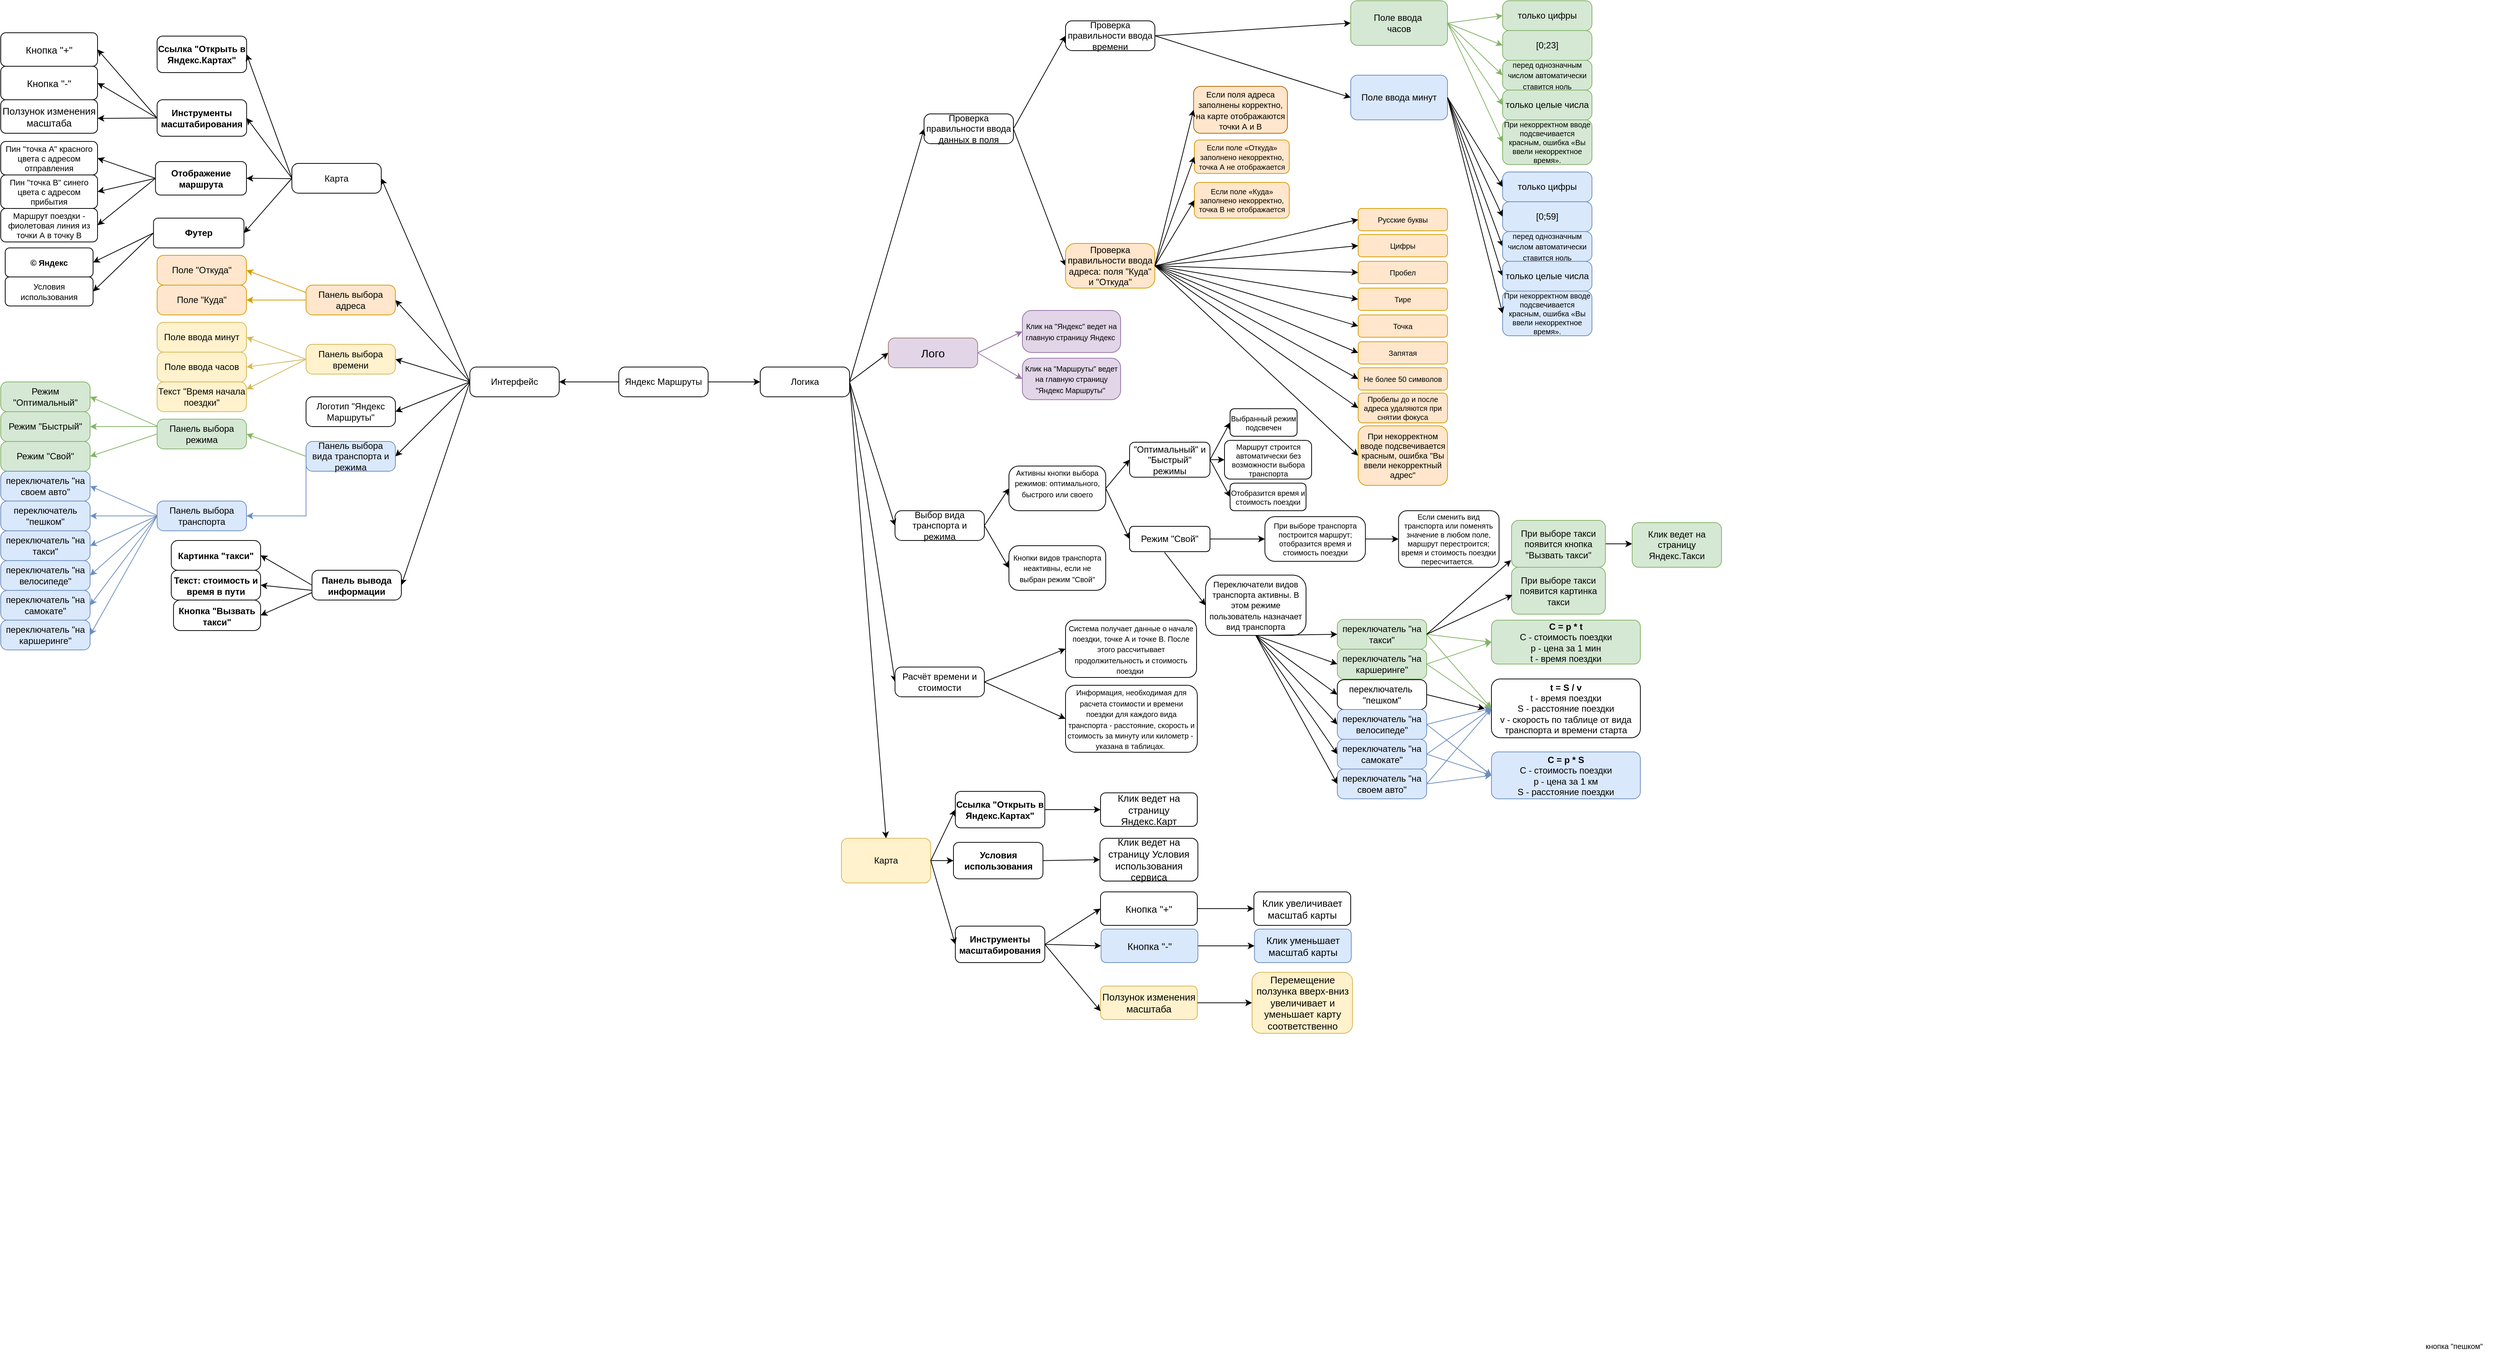 <mxfile version="21.3.5" type="github">
  <diagram name="Page-1" id="Ucmz6_unY7_S1XG1v_sY">
    <mxGraphModel dx="954" dy="616" grid="1" gridSize="10" guides="1" tooltips="1" connect="1" arrows="1" fold="1" page="1" pageScale="1" pageWidth="827" pageHeight="1169" math="0" shadow="0">
      <root>
        <mxCell id="0" />
        <mxCell id="1" parent="0" />
        <mxCell id="o66QM7orX-Uo-_K9FRJ5-1" style="edgeStyle=none;rounded=0;orthogonalLoop=1;jettySize=auto;html=1;exitX=0;exitY=0.5;exitDx=0;exitDy=0;entryX=1;entryY=0.5;entryDx=0;entryDy=0;fontColor=#000000;" edge="1" parent="1" source="o66QM7orX-Uo-_K9FRJ5-3" target="o66QM7orX-Uo-_K9FRJ5-8">
          <mxGeometry relative="1" as="geometry">
            <mxPoint x="800" y="552" as="targetPoint" />
          </mxGeometry>
        </mxCell>
        <mxCell id="o66QM7orX-Uo-_K9FRJ5-2" style="edgeStyle=none;rounded=0;orthogonalLoop=1;jettySize=auto;html=1;exitX=1;exitY=0.5;exitDx=0;exitDy=0;fontColor=#000000;" edge="1" parent="1" source="o66QM7orX-Uo-_K9FRJ5-3">
          <mxGeometry relative="1" as="geometry">
            <mxPoint x="1060" y="552" as="targetPoint" />
          </mxGeometry>
        </mxCell>
        <mxCell id="o66QM7orX-Uo-_K9FRJ5-3" value="Яндекс Маршруты" style="rounded=1;whiteSpace=wrap;html=1;arcSize=22;fontColor=#000000;" vertex="1" parent="1">
          <mxGeometry x="870" y="532" width="120" height="40" as="geometry" />
        </mxCell>
        <mxCell id="o66QM7orX-Uo-_K9FRJ5-4" style="edgeStyle=none;rounded=0;orthogonalLoop=1;jettySize=auto;html=1;exitX=0;exitY=0.5;exitDx=0;exitDy=0;entryX=1;entryY=0.5;entryDx=0;entryDy=0;fontColor=#000000;" edge="1" parent="1" source="o66QM7orX-Uo-_K9FRJ5-8" target="o66QM7orX-Uo-_K9FRJ5-21">
          <mxGeometry relative="1" as="geometry" />
        </mxCell>
        <mxCell id="o66QM7orX-Uo-_K9FRJ5-5" style="rounded=0;orthogonalLoop=1;jettySize=auto;html=1;exitX=0;exitY=0.5;exitDx=0;exitDy=0;entryX=1;entryY=0.5;entryDx=0;entryDy=0;fontColor=#000000;" edge="1" parent="1" source="o66QM7orX-Uo-_K9FRJ5-8" target="o66QM7orX-Uo-_K9FRJ5-37">
          <mxGeometry relative="1" as="geometry">
            <mxPoint x="580" y="552" as="targetPoint" />
          </mxGeometry>
        </mxCell>
        <mxCell id="o66QM7orX-Uo-_K9FRJ5-6" style="edgeStyle=none;rounded=0;orthogonalLoop=1;jettySize=auto;html=1;exitX=0;exitY=0.5;exitDx=0;exitDy=0;entryX=1;entryY=0.5;entryDx=0;entryDy=0;fontColor=#000000;" edge="1" parent="1" source="o66QM7orX-Uo-_K9FRJ5-8" target="o66QM7orX-Uo-_K9FRJ5-31">
          <mxGeometry relative="1" as="geometry" />
        </mxCell>
        <mxCell id="o66QM7orX-Uo-_K9FRJ5-7" style="edgeStyle=none;rounded=0;orthogonalLoop=1;jettySize=auto;html=1;exitX=0;exitY=0.5;exitDx=0;exitDy=0;fontColor=#000000;" edge="1" parent="1" source="o66QM7orX-Uo-_K9FRJ5-8">
          <mxGeometry relative="1" as="geometry">
            <mxPoint x="570" y="592" as="targetPoint" />
          </mxGeometry>
        </mxCell>
        <mxCell id="o66QM7orX-Uo-_K9FRJ5-8" value="Интерфейс" style="rounded=1;whiteSpace=wrap;html=1;arcSize=22;fontColor=#000000;" vertex="1" parent="1">
          <mxGeometry x="670" y="532" width="120" height="40" as="geometry" />
        </mxCell>
        <mxCell id="o66QM7orX-Uo-_K9FRJ5-9" style="edgeStyle=none;rounded=0;orthogonalLoop=1;jettySize=auto;html=1;exitX=1;exitY=0.5;exitDx=0;exitDy=0;entryX=0;entryY=0.5;entryDx=0;entryDy=0;fontColor=#000000;" edge="1" parent="1" source="o66QM7orX-Uo-_K9FRJ5-11" target="o66QM7orX-Uo-_K9FRJ5-59">
          <mxGeometry relative="1" as="geometry">
            <mxPoint x="1490" y="252" as="targetPoint" />
          </mxGeometry>
        </mxCell>
        <mxCell id="o66QM7orX-Uo-_K9FRJ5-10" style="edgeStyle=none;rounded=0;orthogonalLoop=1;jettySize=auto;html=1;exitX=1;exitY=0.5;exitDx=0;exitDy=0;entryX=0;entryY=0.5;entryDx=0;entryDy=0;fontColor=#000000;" edge="1" parent="1" source="o66QM7orX-Uo-_K9FRJ5-11" target="o66QM7orX-Uo-_K9FRJ5-60">
          <mxGeometry relative="1" as="geometry">
            <mxPoint x="1490" y="292" as="targetPoint" />
          </mxGeometry>
        </mxCell>
        <mxCell id="o66QM7orX-Uo-_K9FRJ5-11" value="Проверка правильности ввода данных в поля" style="rounded=1;whiteSpace=wrap;html=1;arcSize=22;fontColor=#000000;" vertex="1" parent="1">
          <mxGeometry x="1280" y="192" width="120" height="40" as="geometry" />
        </mxCell>
        <mxCell id="o66QM7orX-Uo-_K9FRJ5-12" style="edgeStyle=none;rounded=0;orthogonalLoop=1;jettySize=auto;html=1;exitX=1;exitY=0.5;exitDx=0;exitDy=0;entryX=0;entryY=0.5;entryDx=0;entryDy=0;fontColor=#000000;" edge="1" parent="1" source="o66QM7orX-Uo-_K9FRJ5-14" target="o66QM7orX-Uo-_K9FRJ5-62">
          <mxGeometry relative="1" as="geometry">
            <mxPoint x="1500" y="752" as="targetPoint" />
            <mxPoint x="1440" y="832" as="sourcePoint" />
          </mxGeometry>
        </mxCell>
        <mxCell id="o66QM7orX-Uo-_K9FRJ5-13" style="edgeStyle=none;rounded=0;orthogonalLoop=1;jettySize=auto;html=1;exitX=1;exitY=0.5;exitDx=0;exitDy=0;entryX=0;entryY=0.5;entryDx=0;entryDy=0;fontColor=#000000;" edge="1" parent="1" source="o66QM7orX-Uo-_K9FRJ5-14" target="o66QM7orX-Uo-_K9FRJ5-61">
          <mxGeometry relative="1" as="geometry">
            <mxPoint x="1500" y="672" as="targetPoint" />
          </mxGeometry>
        </mxCell>
        <mxCell id="o66QM7orX-Uo-_K9FRJ5-14" value="Выбор вида транспорта и режима" style="rounded=1;whiteSpace=wrap;html=1;arcSize=22;fontColor=#000000;" vertex="1" parent="1">
          <mxGeometry x="1241" y="725" width="120" height="40" as="geometry" />
        </mxCell>
        <mxCell id="o66QM7orX-Uo-_K9FRJ5-15" style="edgeStyle=none;rounded=0;orthogonalLoop=1;jettySize=auto;html=1;exitX=0;exitY=0.5;exitDx=0;exitDy=0;entryX=1;entryY=0.5;entryDx=0;entryDy=0;fillColor=#fff2cc;strokeColor=#d6b656;fontColor=#000000;" edge="1" parent="1" source="o66QM7orX-Uo-_K9FRJ5-18" target="o66QM7orX-Uo-_K9FRJ5-35">
          <mxGeometry relative="1" as="geometry">
            <mxPoint x="370" y="522" as="targetPoint" />
          </mxGeometry>
        </mxCell>
        <mxCell id="o66QM7orX-Uo-_K9FRJ5-16" style="edgeStyle=none;rounded=0;orthogonalLoop=1;jettySize=auto;html=1;exitX=0;exitY=0.5;exitDx=0;exitDy=0;fillColor=#fff2cc;strokeColor=#d6b656;fontColor=#000000;" edge="1" parent="1" source="o66QM7orX-Uo-_K9FRJ5-18">
          <mxGeometry relative="1" as="geometry">
            <mxPoint x="370" y="562" as="targetPoint" />
          </mxGeometry>
        </mxCell>
        <mxCell id="o66QM7orX-Uo-_K9FRJ5-17" style="edgeStyle=none;rounded=0;orthogonalLoop=1;jettySize=auto;html=1;exitX=0;exitY=0.5;exitDx=0;exitDy=0;fillColor=#fff2cc;strokeColor=#d6b656;fontColor=#000000;" edge="1" parent="1" source="o66QM7orX-Uo-_K9FRJ5-18">
          <mxGeometry relative="1" as="geometry">
            <mxPoint x="370" y="492" as="targetPoint" />
          </mxGeometry>
        </mxCell>
        <mxCell id="o66QM7orX-Uo-_K9FRJ5-18" value="Панель выбора времени" style="rounded=1;whiteSpace=wrap;html=1;arcSize=22;fillColor=#fff2cc;strokeColor=#d6b656;fontColor=#000000;" vertex="1" parent="1">
          <mxGeometry x="450" y="501.5" width="120" height="40" as="geometry" />
        </mxCell>
        <mxCell id="o66QM7orX-Uo-_K9FRJ5-19" style="edgeStyle=none;rounded=0;orthogonalLoop=1;jettySize=auto;html=1;exitX=0;exitY=0.5;exitDx=0;exitDy=0;entryX=1;entryY=0.5;entryDx=0;entryDy=0;fillColor=#ffe6cc;strokeColor=#d79b00;fontColor=#000000;" edge="1" parent="1" source="o66QM7orX-Uo-_K9FRJ5-21" target="o66QM7orX-Uo-_K9FRJ5-33">
          <mxGeometry relative="1" as="geometry">
            <mxPoint x="370" y="462" as="targetPoint" />
          </mxGeometry>
        </mxCell>
        <mxCell id="o66QM7orX-Uo-_K9FRJ5-20" style="edgeStyle=none;rounded=0;orthogonalLoop=1;jettySize=auto;html=1;exitX=0;exitY=0.25;exitDx=0;exitDy=0;fillColor=#ffe6cc;strokeColor=#d79b00;fontColor=#000000;" edge="1" parent="1" source="o66QM7orX-Uo-_K9FRJ5-21">
          <mxGeometry relative="1" as="geometry">
            <mxPoint x="370" y="402" as="targetPoint" />
          </mxGeometry>
        </mxCell>
        <mxCell id="o66QM7orX-Uo-_K9FRJ5-21" value="Панель выбора адреса" style="rounded=1;whiteSpace=wrap;html=1;arcSize=22;fillColor=#ffe6cc;strokeColor=#d79b00;fontColor=#000000;" vertex="1" parent="1">
          <mxGeometry x="450" y="422" width="120" height="40" as="geometry" />
        </mxCell>
        <mxCell id="o66QM7orX-Uo-_K9FRJ5-22" style="edgeStyle=none;rounded=0;orthogonalLoop=1;jettySize=auto;html=1;exitX=1;exitY=0.5;exitDx=0;exitDy=0;entryX=0;entryY=0.5;entryDx=0;entryDy=0;fontColor=#000000;" edge="1" parent="1" source="o66QM7orX-Uo-_K9FRJ5-26" target="o66QM7orX-Uo-_K9FRJ5-14">
          <mxGeometry relative="1" as="geometry" />
        </mxCell>
        <mxCell id="o66QM7orX-Uo-_K9FRJ5-23" style="edgeStyle=none;rounded=0;orthogonalLoop=1;jettySize=auto;html=1;exitX=1;exitY=0.5;exitDx=0;exitDy=0;entryX=0;entryY=0.5;entryDx=0;entryDy=0;fontColor=#000000;" edge="1" parent="1" source="o66QM7orX-Uo-_K9FRJ5-26" target="o66QM7orX-Uo-_K9FRJ5-28">
          <mxGeometry relative="1" as="geometry">
            <mxPoint x="1290" y="402" as="targetPoint" />
          </mxGeometry>
        </mxCell>
        <mxCell id="o66QM7orX-Uo-_K9FRJ5-24" style="edgeStyle=none;rounded=0;orthogonalLoop=1;jettySize=auto;html=1;exitX=1;exitY=0.5;exitDx=0;exitDy=0;entryX=0;entryY=0.5;entryDx=0;entryDy=0;fontColor=#000000;" edge="1" parent="1" source="o66QM7orX-Uo-_K9FRJ5-26" target="o66QM7orX-Uo-_K9FRJ5-11">
          <mxGeometry relative="1" as="geometry">
            <mxPoint x="1300" y="522" as="targetPoint" />
          </mxGeometry>
        </mxCell>
        <mxCell id="o66QM7orX-Uo-_K9FRJ5-25" style="edgeStyle=none;rounded=0;orthogonalLoop=1;jettySize=auto;html=1;exitX=1;exitY=0.5;exitDx=0;exitDy=0;entryX=0;entryY=0.5;entryDx=0;entryDy=0;fontColor=#000000;" edge="1" parent="1" source="o66QM7orX-Uo-_K9FRJ5-26" target="o66QM7orX-Uo-_K9FRJ5-67">
          <mxGeometry relative="1" as="geometry">
            <mxPoint x="1290" y="442" as="targetPoint" />
          </mxGeometry>
        </mxCell>
        <mxCell id="o66QM7orX-Uo-_K9FRJ5-26" value="Логика" style="rounded=1;whiteSpace=wrap;html=1;arcSize=22;fontColor=#000000;" vertex="1" parent="1">
          <mxGeometry x="1060" y="532" width="120" height="40" as="geometry" />
        </mxCell>
        <mxCell id="o66QM7orX-Uo-_K9FRJ5-27" style="edgeStyle=none;rounded=0;orthogonalLoop=1;jettySize=auto;html=1;exitX=1;exitY=0.5;exitDx=0;exitDy=0;entryX=0;entryY=0.5;entryDx=0;entryDy=0;fontColor=#000000;" edge="1" parent="1" source="o66QM7orX-Uo-_K9FRJ5-28" target="o66QM7orX-Uo-_K9FRJ5-107">
          <mxGeometry relative="1" as="geometry">
            <mxPoint x="1500" y="902" as="targetPoint" />
          </mxGeometry>
        </mxCell>
        <mxCell id="o66QM7orX-Uo-_K9FRJ5-28" value="Расчёт времени и стоимости" style="rounded=1;whiteSpace=wrap;html=1;arcSize=22;fontColor=#000000;" vertex="1" parent="1">
          <mxGeometry x="1241" y="935" width="120" height="40" as="geometry" />
        </mxCell>
        <mxCell id="o66QM7orX-Uo-_K9FRJ5-29" style="rounded=0;orthogonalLoop=1;jettySize=auto;html=1;exitX=0;exitY=0.5;exitDx=0;exitDy=0;fillColor=#d5e8d4;strokeColor=#82b366;entryX=1;entryY=0.5;entryDx=0;entryDy=0;fontColor=#000000;" edge="1" parent="1" source="o66QM7orX-Uo-_K9FRJ5-31" target="o66QM7orX-Uo-_K9FRJ5-40">
          <mxGeometry relative="1" as="geometry">
            <mxPoint x="370" y="612" as="targetPoint" />
          </mxGeometry>
        </mxCell>
        <mxCell id="o66QM7orX-Uo-_K9FRJ5-30" style="edgeStyle=none;rounded=0;orthogonalLoop=1;jettySize=auto;html=1;fillColor=#dae8fc;strokeColor=#6c8ebf;entryX=1;entryY=0.5;entryDx=0;entryDy=0;exitX=0;exitY=0.5;exitDx=0;exitDy=0;fontColor=#000000;" edge="1" parent="1" source="o66QM7orX-Uo-_K9FRJ5-31" target="o66QM7orX-Uo-_K9FRJ5-41">
          <mxGeometry relative="1" as="geometry">
            <mxPoint x="370" y="692" as="targetPoint" />
            <mxPoint x="460" y="672" as="sourcePoint" />
            <Array as="points">
              <mxPoint x="450" y="732" />
            </Array>
          </mxGeometry>
        </mxCell>
        <mxCell id="o66QM7orX-Uo-_K9FRJ5-31" value="Панель выбора&lt;br&gt;вида транспорта и режима" style="rounded=1;whiteSpace=wrap;html=1;arcSize=22;fillColor=#dae8fc;strokeColor=#6c8ebf;fontColor=#000000;" vertex="1" parent="1">
          <mxGeometry x="450" y="632" width="120" height="40" as="geometry" />
        </mxCell>
        <mxCell id="o66QM7orX-Uo-_K9FRJ5-32" value="Поле &quot;Откуда&quot;" style="rounded=1;whiteSpace=wrap;html=1;arcSize=22;fillColor=#ffe6cc;strokeColor=#d79b00;fontColor=#000000;" vertex="1" parent="1">
          <mxGeometry x="250" y="382" width="120" height="40" as="geometry" />
        </mxCell>
        <mxCell id="o66QM7orX-Uo-_K9FRJ5-33" value="Поле &quot;Куда&quot;" style="rounded=1;whiteSpace=wrap;html=1;arcSize=22;fillColor=#ffe6cc;strokeColor=#d79b00;fontColor=#000000;" vertex="1" parent="1">
          <mxGeometry x="250" y="422" width="120" height="40" as="geometry" />
        </mxCell>
        <mxCell id="o66QM7orX-Uo-_K9FRJ5-34" value="Поле ввода минут" style="rounded=1;whiteSpace=wrap;html=1;arcSize=22;fillColor=#fff2cc;strokeColor=#d6b656;fontColor=#000000;" vertex="1" parent="1">
          <mxGeometry x="250" y="472" width="120" height="40" as="geometry" />
        </mxCell>
        <mxCell id="o66QM7orX-Uo-_K9FRJ5-35" value="Поле ввода часов" style="rounded=1;whiteSpace=wrap;html=1;arcSize=22;fillColor=#fff2cc;strokeColor=#d6b656;fontColor=#000000;" vertex="1" parent="1">
          <mxGeometry x="250" y="512" width="120" height="40" as="geometry" />
        </mxCell>
        <mxCell id="o66QM7orX-Uo-_K9FRJ5-36" value="Логотип &quot;Яндекс Маршруты&quot;" style="rounded=1;whiteSpace=wrap;html=1;arcSize=22;fontColor=#000000;" vertex="1" parent="1">
          <mxGeometry x="450" y="572" width="120" height="40" as="geometry" />
        </mxCell>
        <mxCell id="o66QM7orX-Uo-_K9FRJ5-37" value="Карта" style="rounded=1;whiteSpace=wrap;html=1;arcSize=22;fontColor=#000000;" vertex="1" parent="1">
          <mxGeometry x="431" y="258.5" width="120" height="40" as="geometry" />
        </mxCell>
        <mxCell id="o66QM7orX-Uo-_K9FRJ5-38" value="Текст &quot;Время начала поездки&quot;" style="rounded=1;whiteSpace=wrap;html=1;arcSize=22;fillColor=#fff2cc;strokeColor=#d6b656;fontColor=#000000;" vertex="1" parent="1">
          <mxGeometry x="250" y="552" width="120" height="40" as="geometry" />
        </mxCell>
        <mxCell id="o66QM7orX-Uo-_K9FRJ5-39" value="" style="edgeStyle=orthogonalEdgeStyle;rounded=0;orthogonalLoop=1;jettySize=auto;html=1;fillColor=#d5e8d4;strokeColor=#82b366;fontColor=#000000;" edge="1" parent="1" source="o66QM7orX-Uo-_K9FRJ5-40" target="o66QM7orX-Uo-_K9FRJ5-46">
          <mxGeometry relative="1" as="geometry">
            <Array as="points">
              <mxPoint x="170" y="612" />
              <mxPoint x="170" y="612" />
            </Array>
          </mxGeometry>
        </mxCell>
        <mxCell id="o66QM7orX-Uo-_K9FRJ5-40" value="Панель выбора режима" style="rounded=1;whiteSpace=wrap;html=1;arcSize=22;fillColor=#d5e8d4;strokeColor=#82b366;fontColor=#000000;" vertex="1" parent="1">
          <mxGeometry x="250" y="602" width="120" height="40" as="geometry" />
        </mxCell>
        <mxCell id="o66QM7orX-Uo-_K9FRJ5-41" value="Панель выбора транспорта" style="rounded=1;whiteSpace=wrap;html=1;arcSize=22;fillColor=#dae8fc;strokeColor=#6c8ebf;fontColor=#000000;" vertex="1" parent="1">
          <mxGeometry x="250" y="712" width="120" height="40" as="geometry" />
        </mxCell>
        <mxCell id="o66QM7orX-Uo-_K9FRJ5-42" value="Режим &quot;Оптимальный&quot;" style="rounded=1;whiteSpace=wrap;html=1;arcSize=22;fillColor=#d5e8d4;strokeColor=#82b366;fontColor=#000000;" vertex="1" parent="1">
          <mxGeometry x="40" y="552" width="120" height="40" as="geometry" />
        </mxCell>
        <mxCell id="o66QM7orX-Uo-_K9FRJ5-43" value="" style="endArrow=classic;html=1;rounded=0;exitX=0;exitY=0.5;exitDx=0;exitDy=0;entryX=1;entryY=0.5;entryDx=0;entryDy=0;fillColor=#d5e8d4;strokeColor=#82b366;fontColor=#000000;" edge="1" parent="1" source="o66QM7orX-Uo-_K9FRJ5-40" target="o66QM7orX-Uo-_K9FRJ5-45">
          <mxGeometry width="50" height="50" relative="1" as="geometry">
            <mxPoint x="92" y="742" as="sourcePoint" />
            <mxPoint x="160" y="642" as="targetPoint" />
          </mxGeometry>
        </mxCell>
        <mxCell id="o66QM7orX-Uo-_K9FRJ5-44" value="" style="endArrow=classic;html=1;rounded=0;entryX=1;entryY=0.5;entryDx=0;entryDy=0;fillColor=#d5e8d4;strokeColor=#82b366;fontColor=#000000;" edge="1" parent="1" target="o66QM7orX-Uo-_K9FRJ5-42">
          <mxGeometry width="50" height="50" relative="1" as="geometry">
            <mxPoint x="250" y="611.29" as="sourcePoint" />
            <mxPoint x="160" y="592" as="targetPoint" />
          </mxGeometry>
        </mxCell>
        <mxCell id="o66QM7orX-Uo-_K9FRJ5-45" value="Режим &quot;Свой&quot;" style="rounded=1;whiteSpace=wrap;html=1;arcSize=22;fillColor=#d5e8d4;strokeColor=#82b366;fontColor=#000000;" vertex="1" parent="1">
          <mxGeometry x="40" y="632" width="120" height="40" as="geometry" />
        </mxCell>
        <mxCell id="o66QM7orX-Uo-_K9FRJ5-46" value="Режим &quot;Быстрый&quot;" style="rounded=1;whiteSpace=wrap;html=1;arcSize=22;fillColor=#d5e8d4;strokeColor=#82b366;fontColor=#000000;" vertex="1" parent="1">
          <mxGeometry x="40" y="592" width="120" height="40" as="geometry" />
        </mxCell>
        <mxCell id="o66QM7orX-Uo-_K9FRJ5-47" value="&lt;font&gt;переключатель&lt;/font&gt; &quot;на своем авто&quot;" style="rounded=1;whiteSpace=wrap;html=1;arcSize=22;fillColor=#dae8fc;strokeColor=#6c8ebf;fontColor=#000000;" vertex="1" parent="1">
          <mxGeometry x="40" y="672" width="120" height="40" as="geometry" />
        </mxCell>
        <mxCell id="o66QM7orX-Uo-_K9FRJ5-48" value="&lt;font&gt;переключатель&lt;/font&gt; &quot;на такси&quot;" style="rounded=1;whiteSpace=wrap;html=1;arcSize=22;fillColor=#dae8fc;strokeColor=#6c8ebf;fontColor=#000000;" vertex="1" parent="1">
          <mxGeometry x="40" y="752" width="120" height="40" as="geometry" />
        </mxCell>
        <mxCell id="o66QM7orX-Uo-_K9FRJ5-49" value="&lt;font&gt;переключатель&lt;/font&gt; &quot;пешком&quot;" style="rounded=1;whiteSpace=wrap;html=1;arcSize=22;fillColor=#dae8fc;strokeColor=#6c8ebf;fontColor=#000000;" vertex="1" parent="1">
          <mxGeometry x="40" y="712" width="120" height="40" as="geometry" />
        </mxCell>
        <mxCell id="o66QM7orX-Uo-_K9FRJ5-50" value="" style="edgeStyle=orthogonalEdgeStyle;rounded=0;orthogonalLoop=1;jettySize=auto;html=1;fillColor=#dae8fc;strokeColor=#6c8ebf;fontColor=#000000;" edge="1" parent="1">
          <mxGeometry relative="1" as="geometry">
            <mxPoint x="250" y="732.0" as="sourcePoint" />
            <mxPoint x="160" y="732.0" as="targetPoint" />
          </mxGeometry>
        </mxCell>
        <mxCell id="o66QM7orX-Uo-_K9FRJ5-51" value="" style="endArrow=classic;html=1;rounded=0;exitX=0;exitY=0.5;exitDx=0;exitDy=0;entryX=1;entryY=0.5;entryDx=0;entryDy=0;fillColor=#dae8fc;strokeColor=#6c8ebf;fontColor=#000000;" edge="1" parent="1">
          <mxGeometry width="50" height="50" relative="1" as="geometry">
            <mxPoint x="250" y="732.0" as="sourcePoint" />
            <mxPoint x="160" y="772" as="targetPoint" />
          </mxGeometry>
        </mxCell>
        <mxCell id="o66QM7orX-Uo-_K9FRJ5-52" value="" style="endArrow=classic;html=1;rounded=0;entryX=1;entryY=0.5;entryDx=0;entryDy=0;fillColor=#dae8fc;strokeColor=#6c8ebf;fontColor=#000000;" edge="1" parent="1">
          <mxGeometry width="50" height="50" relative="1" as="geometry">
            <mxPoint x="250" y="731.29" as="sourcePoint" />
            <mxPoint x="160" y="692.0" as="targetPoint" />
          </mxGeometry>
        </mxCell>
        <mxCell id="o66QM7orX-Uo-_K9FRJ5-53" value="" style="endArrow=classic;html=1;rounded=0;exitX=0;exitY=0.5;exitDx=0;exitDy=0;entryX=1;entryY=0.5;entryDx=0;entryDy=0;fillColor=#dae8fc;strokeColor=#6c8ebf;fontColor=#000000;" edge="1" parent="1" source="o66QM7orX-Uo-_K9FRJ5-41" target="o66QM7orX-Uo-_K9FRJ5-54">
          <mxGeometry width="50" height="50" relative="1" as="geometry">
            <mxPoint x="200" y="822" as="sourcePoint" />
            <mxPoint x="170" y="822" as="targetPoint" />
          </mxGeometry>
        </mxCell>
        <mxCell id="o66QM7orX-Uo-_K9FRJ5-54" value="&lt;font&gt;переключатель&lt;/font&gt; &quot;на велосипеде&quot;" style="rounded=1;whiteSpace=wrap;html=1;arcSize=22;fillColor=#dae8fc;strokeColor=#6c8ebf;fontColor=#000000;" vertex="1" parent="1">
          <mxGeometry x="40" y="792" width="120" height="40" as="geometry" />
        </mxCell>
        <mxCell id="o66QM7orX-Uo-_K9FRJ5-55" value="&lt;font&gt;переключатель&lt;/font&gt; &quot;на самокате&quot;" style="rounded=1;whiteSpace=wrap;html=1;arcSize=22;fillColor=#dae8fc;strokeColor=#6c8ebf;fontColor=#000000;" vertex="1" parent="1">
          <mxGeometry x="40" y="832" width="120" height="40" as="geometry" />
        </mxCell>
        <mxCell id="o66QM7orX-Uo-_K9FRJ5-56" value="&lt;font&gt;переключатель&lt;/font&gt; &quot;на каршеринге&quot;" style="rounded=1;whiteSpace=wrap;html=1;arcSize=22;fillColor=#dae8fc;strokeColor=#6c8ebf;fontColor=#000000;" vertex="1" parent="1">
          <mxGeometry x="40" y="872" width="120" height="40" as="geometry" />
        </mxCell>
        <mxCell id="o66QM7orX-Uo-_K9FRJ5-57" value="" style="endArrow=classic;html=1;rounded=0;entryX=1;entryY=0.5;entryDx=0;entryDy=0;fillColor=#dae8fc;strokeColor=#6c8ebf;fontColor=#000000;" edge="1" parent="1" target="o66QM7orX-Uo-_K9FRJ5-55">
          <mxGeometry width="50" height="50" relative="1" as="geometry">
            <mxPoint x="250" y="732" as="sourcePoint" />
            <mxPoint x="230" y="842" as="targetPoint" />
          </mxGeometry>
        </mxCell>
        <mxCell id="o66QM7orX-Uo-_K9FRJ5-58" value="" style="endArrow=classic;html=1;rounded=0;exitX=0;exitY=0.5;exitDx=0;exitDy=0;entryX=1;entryY=0.5;entryDx=0;entryDy=0;fillColor=#dae8fc;strokeColor=#6c8ebf;fontColor=#000000;" edge="1" parent="1" source="o66QM7orX-Uo-_K9FRJ5-41" target="o66QM7orX-Uo-_K9FRJ5-56">
          <mxGeometry width="50" height="50" relative="1" as="geometry">
            <mxPoint x="230" y="877" as="sourcePoint" />
            <mxPoint x="280" y="827" as="targetPoint" />
          </mxGeometry>
        </mxCell>
        <mxCell id="o66QM7orX-Uo-_K9FRJ5-59" value="Проверка правильности ввода времени" style="rounded=1;whiteSpace=wrap;html=1;arcSize=22;fontColor=#000000;" vertex="1" parent="1">
          <mxGeometry x="1470" y="67" width="120" height="40" as="geometry" />
        </mxCell>
        <mxCell id="o66QM7orX-Uo-_K9FRJ5-60" value="Проверка правильности ввода адреса: поля &quot;Куда&quot; и &quot;Откуда&quot;" style="rounded=1;whiteSpace=wrap;html=1;arcSize=22;fillColor=#ffe6cc;strokeColor=#d79b00;fontColor=#000000;" vertex="1" parent="1">
          <mxGeometry x="1470" y="366" width="120" height="60" as="geometry" />
        </mxCell>
        <mxCell id="o66QM7orX-Uo-_K9FRJ5-61" value="&lt;font style=&quot;font-size: 10px;&quot;&gt;&lt;br&gt;&lt;br&gt;Активны кнопки выбора режимов: оптимального, быстрого или своего&lt;br&gt;&lt;br&gt;&lt;br&gt;&lt;br&gt;&lt;/font&gt;" style="rounded=1;whiteSpace=wrap;html=1;arcSize=22;fontColor=#000000;" vertex="1" parent="1">
          <mxGeometry x="1394" y="665" width="130" height="60" as="geometry" />
        </mxCell>
        <mxCell id="o66QM7orX-Uo-_K9FRJ5-62" value="&lt;font style=&quot;font-size: 10px;&quot;&gt;Кнопки видов транспорта неактивны, если не выбран режим &quot;Свой&quot;&lt;br&gt;&lt;/font&gt;" style="rounded=1;whiteSpace=wrap;html=1;arcSize=22;fontColor=#000000;" vertex="1" parent="1">
          <mxGeometry x="1394" y="772" width="130" height="60" as="geometry" />
        </mxCell>
        <mxCell id="o66QM7orX-Uo-_K9FRJ5-63" value="&lt;font style=&quot;font-size: 11px;&quot;&gt;Переключатели видов транспорта активны. В этом режиме пользователь назначает вид транспорта&lt;/font&gt;" style="whiteSpace=wrap;html=1;rounded=1;arcSize=22;fontColor=#000000;" vertex="1" parent="1">
          <mxGeometry x="1658" y="811.5" width="135" height="81" as="geometry" />
        </mxCell>
        <mxCell id="o66QM7orX-Uo-_K9FRJ5-64" value="" style="edgeStyle=orthogonalEdgeStyle;rounded=0;orthogonalLoop=1;jettySize=auto;html=1;fontSize=10;fontColor=#000000;entryX=0;entryY=0.5;entryDx=0;entryDy=0;" edge="1" parent="1" source="o66QM7orX-Uo-_K9FRJ5-65" target="o66QM7orX-Uo-_K9FRJ5-66">
          <mxGeometry relative="1" as="geometry" />
        </mxCell>
        <mxCell id="o66QM7orX-Uo-_K9FRJ5-65" value="&lt;div style=&quot;font-size: 10px;&quot;&gt;&lt;span style=&quot;background-color: initial; font-size: 10px;&quot;&gt;&lt;font style=&quot;font-size: 10px;&quot;&gt;При выборе транспорта построится маршрут; отобразится время и стоимость поездки&lt;/font&gt;&lt;/span&gt;&lt;/div&gt;" style="whiteSpace=wrap;html=1;rounded=1;arcSize=22;align=center;fontSize=10;fontColor=#000000;" vertex="1" parent="1">
          <mxGeometry x="1737.75" y="733" width="135" height="60" as="geometry" />
        </mxCell>
        <mxCell id="o66QM7orX-Uo-_K9FRJ5-66" value="&lt;font style=&quot;font-size: 10px;&quot;&gt;Если сменить вид транспорта или поменять значение в любом поле, маршрут перестроится; время и стоимость поездки пересчитается.&amp;nbsp;&lt;/font&gt;" style="rounded=1;whiteSpace=wrap;html=1;fontSize=10;fontColor=#000000;" vertex="1" parent="1">
          <mxGeometry x="1917.25" y="725" width="135" height="76" as="geometry" />
        </mxCell>
        <mxCell id="o66QM7orX-Uo-_K9FRJ5-67" value="&lt;font style=&quot;font-size: 15px;&quot;&gt;Лого&lt;/font&gt;" style="rounded=1;whiteSpace=wrap;html=1;arcSize=22;fontSize=15;fillColor=#e1d5e7;strokeColor=#a57b73;fontColor=#000000;" vertex="1" parent="1">
          <mxGeometry x="1232" y="493" width="120" height="40" as="geometry" />
        </mxCell>
        <mxCell id="o66QM7orX-Uo-_K9FRJ5-68" value="&lt;span style=&quot;font-family: Helvetica; font-size: 12px; font-style: normal; font-variant-ligatures: normal; font-variant-caps: normal; font-weight: 400; letter-spacing: normal; orphans: 2; text-align: center; text-indent: 0px; text-transform: none; widows: 2; word-spacing: 0px; -webkit-text-stroke-width: 0px; text-decoration-thickness: initial; text-decoration-style: initial; text-decoration-color: initial; float: none; display: inline !important;&quot;&gt;Поле ввода&amp;nbsp;&lt;/span&gt;&lt;br style=&quot;border-color: var(--border-color); font-family: Helvetica; font-size: 12px; font-style: normal; font-variant-ligatures: normal; font-variant-caps: normal; font-weight: 400; letter-spacing: normal; orphans: 2; text-align: center; text-indent: 0px; text-transform: none; widows: 2; word-spacing: 0px; -webkit-text-stroke-width: 0px; text-decoration-thickness: initial; text-decoration-style: initial; text-decoration-color: initial;&quot;&gt;&lt;span style=&quot;font-family: Helvetica; font-size: 12px; font-style: normal; font-variant-ligatures: normal; font-variant-caps: normal; font-weight: 400; letter-spacing: normal; orphans: 2; text-align: center; text-indent: 0px; text-transform: none; widows: 2; word-spacing: 0px; -webkit-text-stroke-width: 0px; text-decoration-thickness: initial; text-decoration-style: initial; text-decoration-color: initial; float: none; display: inline !important;&quot;&gt;часов&lt;/span&gt;" style="rounded=1;whiteSpace=wrap;html=1;fontSize=10;fillColor=#d5e8d4;strokeColor=#82b366;labelBackgroundColor=none;fontColor=#000000;" vertex="1" parent="1">
          <mxGeometry x="1853" y="40" width="130" height="60" as="geometry" />
        </mxCell>
        <mxCell id="o66QM7orX-Uo-_K9FRJ5-69" value="только цифры" style="rounded=1;whiteSpace=wrap;html=1;arcSize=22;fillColor=#d5e8d4;strokeColor=#82b366;fontColor=#000000;" vertex="1" parent="1">
          <mxGeometry x="2057" y="40" width="120" height="40" as="geometry" />
        </mxCell>
        <mxCell id="o66QM7orX-Uo-_K9FRJ5-70" value="[0;23]" style="rounded=1;whiteSpace=wrap;html=1;arcSize=22;fillColor=#d5e8d4;strokeColor=#82b366;fontColor=#000000;" vertex="1" parent="1">
          <mxGeometry x="2057" y="80" width="120" height="40" as="geometry" />
        </mxCell>
        <mxCell id="o66QM7orX-Uo-_K9FRJ5-71" style="edgeStyle=none;rounded=0;orthogonalLoop=1;jettySize=auto;html=1;exitX=1;exitY=0.5;exitDx=0;exitDy=0;entryX=0;entryY=0.5;entryDx=0;entryDy=0;fillColor=#d5e8d4;strokeColor=#82b366;fontColor=#000000;" edge="1" parent="1" source="o66QM7orX-Uo-_K9FRJ5-68" target="o66QM7orX-Uo-_K9FRJ5-70">
          <mxGeometry relative="1" as="geometry">
            <mxPoint x="1830" y="112.0" as="sourcePoint" />
          </mxGeometry>
        </mxCell>
        <mxCell id="o66QM7orX-Uo-_K9FRJ5-72" style="edgeStyle=none;rounded=0;orthogonalLoop=1;jettySize=auto;html=1;exitX=1;exitY=0.5;exitDx=0;exitDy=0;entryX=0;entryY=0.5;entryDx=0;entryDy=0;fillColor=#d5e8d4;strokeColor=#82b366;fontColor=#000000;" edge="1" parent="1" source="o66QM7orX-Uo-_K9FRJ5-68" target="o66QM7orX-Uo-_K9FRJ5-74">
          <mxGeometry relative="1" as="geometry">
            <mxPoint x="1940" y="112" as="targetPoint" />
            <mxPoint x="1830" y="112.0" as="sourcePoint" />
          </mxGeometry>
        </mxCell>
        <mxCell id="o66QM7orX-Uo-_K9FRJ5-73" style="edgeStyle=none;rounded=0;orthogonalLoop=1;jettySize=auto;html=1;exitX=1;exitY=0.5;exitDx=0;exitDy=0;entryX=0;entryY=0.5;entryDx=0;entryDy=0;fillColor=#d5e8d4;strokeColor=#82b366;fontColor=#000000;" edge="1" parent="1" source="o66QM7orX-Uo-_K9FRJ5-68" target="o66QM7orX-Uo-_K9FRJ5-69">
          <mxGeometry relative="1" as="geometry">
            <mxPoint x="1950" y="232" as="targetPoint" />
            <mxPoint x="1830" y="112.0" as="sourcePoint" />
          </mxGeometry>
        </mxCell>
        <mxCell id="o66QM7orX-Uo-_K9FRJ5-74" value="только целые числа" style="rounded=1;whiteSpace=wrap;html=1;arcSize=22;fillColor=#d5e8d4;strokeColor=#82b366;fontColor=#000000;" vertex="1" parent="1">
          <mxGeometry x="2057" y="160" width="120" height="40" as="geometry" />
        </mxCell>
        <mxCell id="o66QM7orX-Uo-_K9FRJ5-75" value="&lt;font style=&quot;font-size: 10px;&quot;&gt;перед однозначным числом автоматически ставится ноль&lt;/font&gt;" style="rounded=1;whiteSpace=wrap;html=1;arcSize=22;fillColor=#d5e8d4;strokeColor=#82b366;fontColor=#000000;" vertex="1" parent="1">
          <mxGeometry x="2057" y="120" width="120" height="40" as="geometry" />
        </mxCell>
        <mxCell id="o66QM7orX-Uo-_K9FRJ5-76" value="&lt;span style=&quot;font-family: suisse, &amp;quot;YS Text&amp;quot;, sans-serif; text-align: start;&quot;&gt;При некорректном вводе подсвечивается красным, ошибка «Вы ввели некорректное время».&lt;/span&gt;" style="rounded=1;whiteSpace=wrap;html=1;fontSize=10;fillColor=#d5e8d4;strokeColor=#82b366;fillStyle=auto;labelBackgroundColor=none;fontColor=#000000;" vertex="1" parent="1">
          <mxGeometry x="2057" y="200" width="120" height="60" as="geometry" />
        </mxCell>
        <mxCell id="o66QM7orX-Uo-_K9FRJ5-77" value="" style="endArrow=classic;html=1;rounded=0;fontSize=10;fillColor=#d5e8d4;strokeColor=#82b366;exitX=1;exitY=0.5;exitDx=0;exitDy=0;entryX=0;entryY=0.5;entryDx=0;entryDy=0;fontColor=#000000;" edge="1" parent="1" source="o66QM7orX-Uo-_K9FRJ5-68" target="o66QM7orX-Uo-_K9FRJ5-76">
          <mxGeometry width="50" height="50" relative="1" as="geometry">
            <mxPoint x="1835" y="121" as="sourcePoint" />
            <mxPoint x="1940" y="212" as="targetPoint" />
          </mxGeometry>
        </mxCell>
        <mxCell id="o66QM7orX-Uo-_K9FRJ5-78" value="&lt;span style=&quot;font-family: Helvetica; font-size: 12px; font-style: normal; font-variant-ligatures: normal; font-variant-caps: normal; font-weight: 400; letter-spacing: normal; orphans: 2; text-align: center; text-indent: 0px; text-transform: none; widows: 2; word-spacing: 0px; -webkit-text-stroke-width: 0px; text-decoration-thickness: initial; text-decoration-style: initial; text-decoration-color: initial; float: none; display: inline !important;&quot;&gt;Поле ввода минут&lt;/span&gt;" style="rounded=1;whiteSpace=wrap;html=1;fontSize=10;labelBackgroundColor=none;fillColor=#dae8fc;strokeColor=#6c8ebf;fontColor=#000000;" vertex="1" parent="1">
          <mxGeometry x="1853" y="140" width="130" height="60" as="geometry" />
        </mxCell>
        <mxCell id="o66QM7orX-Uo-_K9FRJ5-79" value="только цифры" style="rounded=1;whiteSpace=wrap;html=1;arcSize=22;fillColor=#dae8fc;strokeColor=#6c8ebf;fontColor=#000000;" vertex="1" parent="1">
          <mxGeometry x="2057" y="270" width="120" height="40" as="geometry" />
        </mxCell>
        <mxCell id="o66QM7orX-Uo-_K9FRJ5-80" value="[0;59]" style="rounded=1;whiteSpace=wrap;html=1;arcSize=22;fillColor=#dae8fc;strokeColor=#6c8ebf;fontColor=#000000;" vertex="1" parent="1">
          <mxGeometry x="2057" y="310" width="120" height="40" as="geometry" />
        </mxCell>
        <mxCell id="o66QM7orX-Uo-_K9FRJ5-81" style="edgeStyle=none;rounded=0;orthogonalLoop=1;jettySize=auto;html=1;entryX=0;entryY=0.5;entryDx=0;entryDy=0;exitX=1;exitY=0.5;exitDx=0;exitDy=0;fontColor=#000000;" edge="1" parent="1" source="o66QM7orX-Uo-_K9FRJ5-78" target="o66QM7orX-Uo-_K9FRJ5-80">
          <mxGeometry relative="1" as="geometry">
            <mxPoint x="1850" y="252" as="sourcePoint" />
          </mxGeometry>
        </mxCell>
        <mxCell id="o66QM7orX-Uo-_K9FRJ5-82" style="edgeStyle=none;rounded=0;orthogonalLoop=1;jettySize=auto;html=1;exitX=1;exitY=0.5;exitDx=0;exitDy=0;entryX=0;entryY=0.5;entryDx=0;entryDy=0;fontColor=#000000;" edge="1" parent="1" source="o66QM7orX-Uo-_K9FRJ5-78" target="o66QM7orX-Uo-_K9FRJ5-85">
          <mxGeometry relative="1" as="geometry">
            <mxPoint x="1940" y="342" as="targetPoint" />
            <mxPoint x="1830" y="342.0" as="sourcePoint" />
          </mxGeometry>
        </mxCell>
        <mxCell id="o66QM7orX-Uo-_K9FRJ5-83" style="edgeStyle=none;rounded=0;orthogonalLoop=1;jettySize=auto;html=1;exitX=1;exitY=0.5;exitDx=0;exitDy=0;entryX=0;entryY=0.5;entryDx=0;entryDy=0;fontColor=#000000;" edge="1" parent="1" source="o66QM7orX-Uo-_K9FRJ5-78" target="o66QM7orX-Uo-_K9FRJ5-79">
          <mxGeometry relative="1" as="geometry">
            <mxPoint x="1950" y="462" as="targetPoint" />
            <mxPoint x="1830" y="342.0" as="sourcePoint" />
          </mxGeometry>
        </mxCell>
        <mxCell id="o66QM7orX-Uo-_K9FRJ5-84" style="edgeStyle=none;rounded=0;orthogonalLoop=1;jettySize=auto;html=1;exitX=1;exitY=0.5;exitDx=0;exitDy=0;entryX=0;entryY=0.5;entryDx=0;entryDy=0;fontColor=#000000;" edge="1" parent="1" source="o66QM7orX-Uo-_K9FRJ5-78" target="o66QM7orX-Uo-_K9FRJ5-86">
          <mxGeometry relative="1" as="geometry">
            <mxPoint x="1940" y="382.0" as="targetPoint" />
            <mxPoint x="1830" y="342.0" as="sourcePoint" />
            <Array as="points" />
          </mxGeometry>
        </mxCell>
        <mxCell id="o66QM7orX-Uo-_K9FRJ5-85" value="только целые числа" style="rounded=1;whiteSpace=wrap;html=1;arcSize=22;fillColor=#dae8fc;strokeColor=#6c8ebf;fontColor=#000000;" vertex="1" parent="1">
          <mxGeometry x="2057" y="390" width="120" height="40" as="geometry" />
        </mxCell>
        <mxCell id="o66QM7orX-Uo-_K9FRJ5-86" value="&lt;font style=&quot;font-size: 10px;&quot;&gt;перед однозначным числом автоматически ставится ноль&lt;/font&gt;" style="rounded=1;whiteSpace=wrap;html=1;arcSize=22;fillColor=#dae8fc;strokeColor=#6c8ebf;fontColor=#000000;" vertex="1" parent="1">
          <mxGeometry x="2057" y="350" width="120" height="40" as="geometry" />
        </mxCell>
        <mxCell id="o66QM7orX-Uo-_K9FRJ5-87" value="&lt;span style=&quot;font-family: suisse, &amp;quot;YS Text&amp;quot;, sans-serif; text-align: start;&quot;&gt;При некорректном вводе подсвечивается красным, ошибка «Вы ввели некорректное время».&lt;/span&gt;" style="rounded=1;whiteSpace=wrap;html=1;fontSize=10;fillColor=#dae8fc;strokeColor=#6c8ebf;labelBackgroundColor=none;fontColor=#000000;" vertex="1" parent="1">
          <mxGeometry x="2057" y="430" width="120" height="60" as="geometry" />
        </mxCell>
        <mxCell id="o66QM7orX-Uo-_K9FRJ5-88" value="" style="endArrow=classic;html=1;rounded=0;fontSize=10;exitX=1;exitY=0.5;exitDx=0;exitDy=0;entryX=0;entryY=0.5;entryDx=0;entryDy=0;fontColor=#000000;" edge="1" parent="1" source="o66QM7orX-Uo-_K9FRJ5-78" target="o66QM7orX-Uo-_K9FRJ5-87">
          <mxGeometry width="50" height="50" relative="1" as="geometry">
            <mxPoint x="1830" y="342" as="sourcePoint" />
            <mxPoint x="1940" y="442" as="targetPoint" />
          </mxGeometry>
        </mxCell>
        <mxCell id="o66QM7orX-Uo-_K9FRJ5-89" value="Русские буквы" style="rounded=1;whiteSpace=wrap;html=1;fontSize=10;fillColor=#ffe6cc;strokeColor=#d79b00;fontColor=#000000;" vertex="1" parent="1">
          <mxGeometry x="1863" y="319" width="120" height="30" as="geometry" />
        </mxCell>
        <mxCell id="o66QM7orX-Uo-_K9FRJ5-90" value="Цифры" style="rounded=1;whiteSpace=wrap;html=1;fontSize=10;fillColor=#ffe6cc;strokeColor=#d79b00;fontColor=#000000;" vertex="1" parent="1">
          <mxGeometry x="1863" y="354" width="120" height="30" as="geometry" />
        </mxCell>
        <mxCell id="o66QM7orX-Uo-_K9FRJ5-91" value="Пробел" style="rounded=1;whiteSpace=wrap;html=1;fontSize=10;fillColor=#ffe6cc;strokeColor=#d79b00;fontColor=#000000;" vertex="1" parent="1">
          <mxGeometry x="1863" y="390" width="120" height="30" as="geometry" />
        </mxCell>
        <mxCell id="o66QM7orX-Uo-_K9FRJ5-92" value="Тире" style="rounded=1;whiteSpace=wrap;html=1;fontSize=10;fillColor=#ffe6cc;strokeColor=#d79b00;fontColor=#000000;" vertex="1" parent="1">
          <mxGeometry x="1863" y="426" width="120" height="30" as="geometry" />
        </mxCell>
        <mxCell id="o66QM7orX-Uo-_K9FRJ5-93" value="Точка" style="rounded=1;whiteSpace=wrap;html=1;fontSize=10;fillColor=#ffe6cc;strokeColor=#d79b00;fontColor=#000000;" vertex="1" parent="1">
          <mxGeometry x="1863" y="462" width="120" height="30" as="geometry" />
        </mxCell>
        <mxCell id="o66QM7orX-Uo-_K9FRJ5-94" value="Запятая" style="rounded=1;whiteSpace=wrap;html=1;fontSize=10;fillColor=#ffe6cc;strokeColor=#d79b00;fontColor=#000000;" vertex="1" parent="1">
          <mxGeometry x="1863" y="498" width="120" height="30" as="geometry" />
        </mxCell>
        <mxCell id="o66QM7orX-Uo-_K9FRJ5-95" value="Не более 50 символов" style="rounded=1;whiteSpace=wrap;html=1;fontSize=10;fillColor=#ffe6cc;strokeColor=#d79b00;fontColor=#000000;" vertex="1" parent="1">
          <mxGeometry x="1863" y="533" width="120" height="30" as="geometry" />
        </mxCell>
        <mxCell id="o66QM7orX-Uo-_K9FRJ5-96" value="&lt;meta charset=&quot;utf-8&quot; style=&quot;font-size: 10px;&quot;&gt;&lt;span style=&quot;font-family: suisse, &amp;quot;YS Text&amp;quot;, sans-serif; font-size: 10px; font-style: normal; font-variant-ligatures: normal; font-variant-caps: normal; font-weight: 400; letter-spacing: normal; orphans: 2; text-align: start; text-indent: 0px; text-transform: none; widows: 2; word-spacing: 0px; -webkit-text-stroke-width: 0px; text-decoration-thickness: initial; text-decoration-style: initial; text-decoration-color: initial; float: none; display: inline !important;&quot;&gt;Пробелы до и после адреса удаляются при снятии фокуса&lt;/span&gt;" style="rounded=1;whiteSpace=wrap;html=1;fontSize=10;fillColor=#ffe6cc;strokeColor=#d79b00;labelBackgroundColor=none;fontColor=#000000;" vertex="1" parent="1">
          <mxGeometry x="1863" y="567" width="120" height="40" as="geometry" />
        </mxCell>
        <mxCell id="o66QM7orX-Uo-_K9FRJ5-97" value="&lt;span style=&quot;font-family: suisse, &amp;quot;YS Text&amp;quot;, sans-serif; text-align: start; font-size: 11px;&quot;&gt;При некорректном вводе подсвечивается красным, ошибка &quot;Вы ввели некорректный адрес&quot;&lt;/span&gt;" style="rounded=1;whiteSpace=wrap;html=1;fontSize=10;fillColor=#ffe6cc;strokeColor=#d79b00;labelBackgroundColor=none;fontColor=#000000;" vertex="1" parent="1">
          <mxGeometry x="1863" y="611" width="120" height="80" as="geometry" />
        </mxCell>
        <mxCell id="o66QM7orX-Uo-_K9FRJ5-98" value="" style="endArrow=classic;html=1;rounded=0;fontSize=10;entryX=0;entryY=0.5;entryDx=0;entryDy=0;exitX=1;exitY=0.5;exitDx=0;exitDy=0;fontColor=#000000;" edge="1" parent="1" source="o66QM7orX-Uo-_K9FRJ5-60" target="o66QM7orX-Uo-_K9FRJ5-90">
          <mxGeometry width="50" height="50" relative="1" as="geometry">
            <mxPoint x="1600" y="472" as="sourcePoint" />
            <mxPoint x="1690" y="427" as="targetPoint" />
          </mxGeometry>
        </mxCell>
        <mxCell id="o66QM7orX-Uo-_K9FRJ5-99" value="" style="endArrow=classic;html=1;rounded=0;fontSize=10;exitX=1;exitY=0.5;exitDx=0;exitDy=0;entryX=0;entryY=0.5;entryDx=0;entryDy=0;fontColor=#000000;" edge="1" parent="1" source="o66QM7orX-Uo-_K9FRJ5-60" target="o66QM7orX-Uo-_K9FRJ5-89">
          <mxGeometry width="50" height="50" relative="1" as="geometry">
            <mxPoint x="1770" y="552" as="sourcePoint" />
            <mxPoint x="1630" y="392" as="targetPoint" />
          </mxGeometry>
        </mxCell>
        <mxCell id="o66QM7orX-Uo-_K9FRJ5-100" value="" style="endArrow=classic;html=1;rounded=0;fontSize=10;entryX=0;entryY=0.5;entryDx=0;entryDy=0;exitX=1;exitY=0.5;exitDx=0;exitDy=0;fontColor=#000000;" edge="1" parent="1" source="o66QM7orX-Uo-_K9FRJ5-60" target="o66QM7orX-Uo-_K9FRJ5-91">
          <mxGeometry width="50" height="50" relative="1" as="geometry">
            <mxPoint x="1600" y="472" as="sourcePoint" />
            <mxPoint x="1730" y="372" as="targetPoint" />
          </mxGeometry>
        </mxCell>
        <mxCell id="o66QM7orX-Uo-_K9FRJ5-101" value="" style="endArrow=classic;html=1;rounded=0;fontSize=10;entryX=0;entryY=0.5;entryDx=0;entryDy=0;exitX=1;exitY=0.5;exitDx=0;exitDy=0;fontColor=#000000;" edge="1" parent="1" source="o66QM7orX-Uo-_K9FRJ5-60" target="o66QM7orX-Uo-_K9FRJ5-92">
          <mxGeometry width="50" height="50" relative="1" as="geometry">
            <mxPoint x="1600" y="472" as="sourcePoint" />
            <mxPoint x="1740" y="382" as="targetPoint" />
          </mxGeometry>
        </mxCell>
        <mxCell id="o66QM7orX-Uo-_K9FRJ5-102" value="" style="endArrow=classic;html=1;rounded=0;fontSize=10;entryX=0;entryY=0.5;entryDx=0;entryDy=0;exitX=1;exitY=0.5;exitDx=0;exitDy=0;fontColor=#000000;" edge="1" parent="1" source="o66QM7orX-Uo-_K9FRJ5-60" target="o66QM7orX-Uo-_K9FRJ5-93">
          <mxGeometry width="50" height="50" relative="1" as="geometry">
            <mxPoint x="1630" y="502" as="sourcePoint" />
            <mxPoint x="1750" y="392" as="targetPoint" />
          </mxGeometry>
        </mxCell>
        <mxCell id="o66QM7orX-Uo-_K9FRJ5-103" value="" style="endArrow=classic;html=1;rounded=0;fontSize=10;entryX=0;entryY=0.5;entryDx=0;entryDy=0;exitX=1;exitY=0.5;exitDx=0;exitDy=0;fontColor=#000000;" edge="1" parent="1" source="o66QM7orX-Uo-_K9FRJ5-60" target="o66QM7orX-Uo-_K9FRJ5-94">
          <mxGeometry width="50" height="50" relative="1" as="geometry">
            <mxPoint x="1640" y="512" as="sourcePoint" />
            <mxPoint x="1760" y="402" as="targetPoint" />
          </mxGeometry>
        </mxCell>
        <mxCell id="o66QM7orX-Uo-_K9FRJ5-104" value="" style="endArrow=classic;html=1;rounded=0;fontSize=10;entryX=0;entryY=0.5;entryDx=0;entryDy=0;exitX=1;exitY=0.5;exitDx=0;exitDy=0;fontColor=#000000;" edge="1" parent="1" source="o66QM7orX-Uo-_K9FRJ5-60" target="o66QM7orX-Uo-_K9FRJ5-95">
          <mxGeometry width="50" height="50" relative="1" as="geometry">
            <mxPoint x="1600" y="472" as="sourcePoint" />
            <mxPoint x="1770" y="412" as="targetPoint" />
          </mxGeometry>
        </mxCell>
        <mxCell id="o66QM7orX-Uo-_K9FRJ5-105" value="" style="endArrow=classic;html=1;rounded=0;fontSize=10;entryX=0;entryY=0.5;entryDx=0;entryDy=0;exitX=1;exitY=0.5;exitDx=0;exitDy=0;fontColor=#000000;" edge="1" parent="1" source="o66QM7orX-Uo-_K9FRJ5-60" target="o66QM7orX-Uo-_K9FRJ5-96">
          <mxGeometry width="50" height="50" relative="1" as="geometry">
            <mxPoint x="1600" y="472" as="sourcePoint" />
            <mxPoint x="1780" y="422" as="targetPoint" />
          </mxGeometry>
        </mxCell>
        <mxCell id="o66QM7orX-Uo-_K9FRJ5-106" value="" style="endArrow=classic;html=1;rounded=0;fontSize=10;entryX=0;entryY=0.5;entryDx=0;entryDy=0;exitX=1;exitY=0.5;exitDx=0;exitDy=0;fontColor=#000000;" edge="1" parent="1" source="o66QM7orX-Uo-_K9FRJ5-60" target="o66QM7orX-Uo-_K9FRJ5-97">
          <mxGeometry width="50" height="50" relative="1" as="geometry">
            <mxPoint x="1600" y="472" as="sourcePoint" />
            <mxPoint x="1790" y="432" as="targetPoint" />
          </mxGeometry>
        </mxCell>
        <mxCell id="o66QM7orX-Uo-_K9FRJ5-107" value="&lt;span style=&quot;font-family: &amp;quot;YS Text&amp;quot;, Arial, Helvetica, sans-serif; font-style: normal; font-variant-ligatures: normal; font-variant-caps: normal; font-weight: 400; letter-spacing: normal; orphans: 2; text-align: start; text-indent: 0px; text-transform: none; widows: 2; word-spacing: 0px; -webkit-text-stroke-width: 0px; background-color: rgb(255, 255, 255); text-decoration-thickness: initial; text-decoration-style: initial; text-decoration-color: initial; float: none; display: inline !important;&quot;&gt;&lt;font style=&quot;font-size: 10px;&quot;&gt;Система получает данные о начале поездки, точке А и точке В. После этого рассчитывает продолжительность и стоимость поездки&amp;nbsp;&lt;/font&gt;&lt;/span&gt;" style="rounded=1;whiteSpace=wrap;html=1;fontSize=12;fontColor=#000000;" vertex="1" parent="1">
          <mxGeometry x="1470" y="872" width="176" height="77" as="geometry" />
        </mxCell>
        <mxCell id="o66QM7orX-Uo-_K9FRJ5-108" value="" style="endArrow=classic;html=1;rounded=0;fontSize=12;fontColor=#000000;exitX=1;exitY=0.5;exitDx=0;exitDy=0;entryX=0;entryY=0.5;entryDx=0;entryDy=0;" edge="1" parent="1" source="o66QM7orX-Uo-_K9FRJ5-28" target="o66QM7orX-Uo-_K9FRJ5-109">
          <mxGeometry x="-1" y="130" width="50" height="50" relative="1" as="geometry">
            <mxPoint x="1390" y="1022" as="sourcePoint" />
            <mxPoint x="1440" y="972" as="targetPoint" />
            <mxPoint x="-18" y="162" as="offset" />
          </mxGeometry>
        </mxCell>
        <mxCell id="o66QM7orX-Uo-_K9FRJ5-109" value="&lt;span style=&quot;font-family: &amp;quot;YS Text&amp;quot;, Arial, Helvetica, sans-serif; text-align: start; background-color: rgb(255, 255, 255);&quot;&gt;&lt;font style=&quot;font-size: 10px;&quot;&gt;Информация, необходимая для расчета стоимости и времени поездки для каждого вида транспорта - расстояние, скорость и стоимость за минуту или километр -&amp;nbsp; указана в таблицах.&amp;nbsp;&lt;/font&gt;&lt;/span&gt;" style="rounded=1;whiteSpace=wrap;html=1;fontSize=12;fontColor=#000000;" vertex="1" parent="1">
          <mxGeometry x="1470" y="959.5" width="177" height="90" as="geometry" />
        </mxCell>
        <mxCell id="o66QM7orX-Uo-_K9FRJ5-110" value="" style="endArrow=classic;html=1;rounded=0;fontSize=12;fontColor=#000000;entryX=0.5;entryY=0;entryDx=0;entryDy=0;exitX=1;exitY=0.5;exitDx=0;exitDy=0;" edge="1" parent="1" source="o66QM7orX-Uo-_K9FRJ5-26" target="o66QM7orX-Uo-_K9FRJ5-111">
          <mxGeometry x="1" y="-299" width="50" height="50" relative="1" as="geometry">
            <mxPoint x="1180" y="552" as="sourcePoint" />
            <mxPoint x="1187" y="1068.353" as="targetPoint" />
            <mxPoint x="-3" y="21" as="offset" />
          </mxGeometry>
        </mxCell>
        <mxCell id="o66QM7orX-Uo-_K9FRJ5-111" value="Карта" style="rounded=1;whiteSpace=wrap;html=1;fontSize=12;fillColor=#fff2cc;strokeColor=#d6b656;fontColor=#000000;" vertex="1" parent="1">
          <mxGeometry x="1169" y="1165" width="120" height="60" as="geometry" />
        </mxCell>
        <mxCell id="o66QM7orX-Uo-_K9FRJ5-112" value="&lt;span style=&quot;font-family: &amp;quot;YS Text&amp;quot;, Arial, Helvetica, sans-serif; text-align: start;&quot;&gt;&lt;font style=&quot;font-size: 11px;&quot;&gt;Если поля адреса заполнены корректно, на карте отображаются точки А и В&lt;/font&gt;&lt;/span&gt;" style="rounded=1;whiteSpace=wrap;html=1;fontSize=12;fillColor=#ffe6cc;strokeColor=#b46504;labelBackgroundColor=none;fontColor=#000000;" vertex="1" parent="1">
          <mxGeometry x="1642" y="155" width="126" height="63" as="geometry" />
        </mxCell>
        <mxCell id="o66QM7orX-Uo-_K9FRJ5-113" value="&lt;span style=&quot;font-family: &amp;quot;YS Text&amp;quot;, Arial, Helvetica, sans-serif; text-align: start; font-size: 10px;&quot;&gt;Если поле «Откуда» заполнено некорректно, точка А не отображается&lt;/span&gt;" style="rounded=1;whiteSpace=wrap;html=1;fontSize=11;fillColor=#ffe6cc;strokeColor=#d79b00;labelBackgroundColor=none;fontColor=#000000;" vertex="1" parent="1">
          <mxGeometry x="1643" y="227" width="127.5" height="45" as="geometry" />
        </mxCell>
        <mxCell id="o66QM7orX-Uo-_K9FRJ5-114" value="&lt;span style=&quot;font-family: &amp;quot;YS Text&amp;quot;, Arial, Helvetica, sans-serif; text-align: start;&quot;&gt;Если поле «Куда» заполнено некорректно, точка В не отображается&lt;/span&gt;" style="rounded=1;whiteSpace=wrap;html=1;fontSize=10;fillColor=#ffe6cc;strokeColor=#d79b00;labelBackgroundColor=none;fontColor=#000000;" vertex="1" parent="1">
          <mxGeometry x="1643" y="284" width="127.5" height="48" as="geometry" />
        </mxCell>
        <mxCell id="o66QM7orX-Uo-_K9FRJ5-115" value="&lt;font&gt;переключатель&lt;/font&gt; &quot;на своем авто&quot;" style="rounded=1;whiteSpace=wrap;html=1;arcSize=22;fillColor=#dae8fc;strokeColor=#6c8ebf;fontColor=#000000;" vertex="1" parent="1">
          <mxGeometry x="1835" y="1072" width="120" height="40" as="geometry" />
        </mxCell>
        <mxCell id="o66QM7orX-Uo-_K9FRJ5-116" value="&lt;span style=&quot;&quot;&gt;переключатель&lt;/span&gt;&amp;nbsp;&quot;на такси&quot;" style="rounded=1;whiteSpace=wrap;html=1;arcSize=22;fillColor=#d5e8d4;strokeColor=#82b366;fontColor=#000000;" vertex="1" parent="1">
          <mxGeometry x="1835" y="871" width="120" height="40" as="geometry" />
        </mxCell>
        <mxCell id="o66QM7orX-Uo-_K9FRJ5-117" value="&lt;span style=&quot;&quot;&gt;переключатель&lt;/span&gt;&amp;nbsp;&lt;br&gt;&quot;пешком&quot;" style="rounded=1;whiteSpace=wrap;html=1;arcSize=22;spacing=-2;fontColor=#000000;" vertex="1" parent="1">
          <mxGeometry x="1835" y="952" width="120" height="40" as="geometry" />
        </mxCell>
        <mxCell id="o66QM7orX-Uo-_K9FRJ5-118" value="&lt;span style=&quot;&quot;&gt;переключатель&lt;/span&gt;&amp;nbsp;&quot;на велосипеде&quot;" style="rounded=1;whiteSpace=wrap;html=1;arcSize=22;fillColor=#dae8fc;strokeColor=#6c8ebf;fontColor=#000000;" vertex="1" parent="1">
          <mxGeometry x="1835" y="992" width="120" height="40" as="geometry" />
        </mxCell>
        <mxCell id="o66QM7orX-Uo-_K9FRJ5-119" value="&lt;span style=&quot;&quot;&gt;переключатель&lt;/span&gt;&amp;nbsp;&quot;на самокате&quot;" style="rounded=1;whiteSpace=wrap;html=1;arcSize=22;fillColor=#dae8fc;strokeColor=#6c8ebf;fontColor=#000000;" vertex="1" parent="1">
          <mxGeometry x="1835" y="1032" width="120" height="40" as="geometry" />
        </mxCell>
        <mxCell id="o66QM7orX-Uo-_K9FRJ5-120" value="&lt;span style=&quot;&quot;&gt;переключатель&lt;/span&gt;&lt;span style=&quot;&quot;&gt;&amp;nbsp;&quot;на каршеринге&quot;&lt;/span&gt;" style="rounded=1;whiteSpace=wrap;html=1;arcSize=22;fillColor=#d5e8d4;strokeColor=#82b366;fontColor=#000000;" vertex="1" parent="1">
          <mxGeometry x="1835" y="911" width="120" height="40" as="geometry" />
        </mxCell>
        <mxCell id="o66QM7orX-Uo-_K9FRJ5-121" value="" style="endArrow=classic;html=1;rounded=0;fontSize=10;fontColor=#000000;exitX=0.5;exitY=1;exitDx=0;exitDy=0;entryX=0;entryY=0.5;entryDx=0;entryDy=0;" edge="1" parent="1" source="o66QM7orX-Uo-_K9FRJ5-63" target="o66QM7orX-Uo-_K9FRJ5-115">
          <mxGeometry width="50" height="50" relative="1" as="geometry">
            <mxPoint x="1970" y="891" as="sourcePoint" />
            <mxPoint x="2020" y="841" as="targetPoint" />
          </mxGeometry>
        </mxCell>
        <mxCell id="o66QM7orX-Uo-_K9FRJ5-122" value="" style="endArrow=classic;html=1;rounded=0;fontSize=10;fontColor=#000000;exitX=0.5;exitY=1;exitDx=0;exitDy=0;entryX=0;entryY=0.5;entryDx=0;entryDy=0;" edge="1" parent="1" source="o66QM7orX-Uo-_K9FRJ5-63" target="o66QM7orX-Uo-_K9FRJ5-117">
          <mxGeometry width="50" height="50" relative="1" as="geometry">
            <mxPoint x="1768" y="870" as="sourcePoint" />
            <mxPoint x="1853" y="910" as="targetPoint" />
          </mxGeometry>
        </mxCell>
        <mxCell id="o66QM7orX-Uo-_K9FRJ5-123" value="" style="endArrow=classic;html=1;rounded=0;fontSize=10;fontColor=#000000;exitX=0.5;exitY=1;exitDx=0;exitDy=0;entryX=0;entryY=0.5;entryDx=0;entryDy=0;" edge="1" parent="1" source="o66QM7orX-Uo-_K9FRJ5-63" target="o66QM7orX-Uo-_K9FRJ5-116">
          <mxGeometry width="50" height="50" relative="1" as="geometry">
            <mxPoint x="1777" y="879" as="sourcePoint" />
            <mxPoint x="1862" y="919" as="targetPoint" />
          </mxGeometry>
        </mxCell>
        <mxCell id="o66QM7orX-Uo-_K9FRJ5-124" value="" style="endArrow=classic;html=1;rounded=0;fontSize=10;fontColor=#000000;exitX=0.5;exitY=1;exitDx=0;exitDy=0;entryX=0;entryY=0.5;entryDx=0;entryDy=0;" edge="1" parent="1" source="o66QM7orX-Uo-_K9FRJ5-63" target="o66QM7orX-Uo-_K9FRJ5-118">
          <mxGeometry width="50" height="50" relative="1" as="geometry">
            <mxPoint x="1786" y="888" as="sourcePoint" />
            <mxPoint x="1871" y="928" as="targetPoint" />
          </mxGeometry>
        </mxCell>
        <mxCell id="o66QM7orX-Uo-_K9FRJ5-125" value="" style="endArrow=classic;html=1;rounded=0;fontSize=10;fontColor=#000000;exitX=0.5;exitY=1;exitDx=0;exitDy=0;entryX=0;entryY=0.5;entryDx=0;entryDy=0;" edge="1" parent="1" source="o66QM7orX-Uo-_K9FRJ5-63" target="o66QM7orX-Uo-_K9FRJ5-119">
          <mxGeometry width="50" height="50" relative="1" as="geometry">
            <mxPoint x="1795" y="897" as="sourcePoint" />
            <mxPoint x="1880" y="937" as="targetPoint" />
          </mxGeometry>
        </mxCell>
        <mxCell id="o66QM7orX-Uo-_K9FRJ5-126" value="" style="endArrow=classic;html=1;rounded=0;fontSize=10;fontColor=#000000;entryX=0;entryY=0.5;entryDx=0;entryDy=0;exitX=0.5;exitY=1;exitDx=0;exitDy=0;" edge="1" parent="1" source="o66QM7orX-Uo-_K9FRJ5-63" target="o66QM7orX-Uo-_K9FRJ5-120">
          <mxGeometry width="50" height="50" relative="1" as="geometry">
            <mxPoint x="1754" y="850" as="sourcePoint" />
            <mxPoint x="1889" y="946" as="targetPoint" />
          </mxGeometry>
        </mxCell>
        <mxCell id="o66QM7orX-Uo-_K9FRJ5-127" value="кнопка &quot;пешком&quot;" style="rounded=1;whiteSpace=wrap;html=1;arcSize=22;labelBackgroundColor=default;fillStyle=auto;fontSize=10;fontColor=#000000;opacity=0;" vertex="1" parent="1">
          <mxGeometry x="3275" y="1827" width="120" height="40" as="geometry" />
        </mxCell>
        <mxCell id="o66QM7orX-Uo-_K9FRJ5-128" value="Инструменты масштабирования" style="rounded=1;whiteSpace=wrap;html=1;fontColor=#000000;fontStyle=1" vertex="1" parent="1">
          <mxGeometry x="250" y="173" width="120.19" height="49" as="geometry" />
        </mxCell>
        <mxCell id="o66QM7orX-Uo-_K9FRJ5-129" value="" style="endArrow=classic;html=1;rounded=0;entryX=1;entryY=0.5;entryDx=0;entryDy=0;exitX=0;exitY=0.5;exitDx=0;exitDy=0;fontColor=#000000;" edge="1" parent="1" source="o66QM7orX-Uo-_K9FRJ5-8" target="o66QM7orX-Uo-_K9FRJ5-18">
          <mxGeometry width="50" height="50" relative="1" as="geometry">
            <mxPoint x="673" y="648" as="sourcePoint" />
            <mxPoint x="570" y="522" as="targetPoint" />
          </mxGeometry>
        </mxCell>
        <mxCell id="o66QM7orX-Uo-_K9FRJ5-130" value="Отображение маршрута" style="rounded=1;whiteSpace=wrap;html=1;fontColor=#000000;fontStyle=1" vertex="1" parent="1">
          <mxGeometry x="247.81" y="256" width="122.19" height="45" as="geometry" />
        </mxCell>
        <mxCell id="o66QM7orX-Uo-_K9FRJ5-131" value="&lt;span style=&quot;font-family: arial, sans-serif; font-size: 11px; text-align: left; background-color: rgb(255, 255, 255);&quot;&gt;© Яндекс&lt;/span&gt;" style="rounded=1;whiteSpace=wrap;html=1;fontSize=11;fontColor=#000000;fontStyle=1" vertex="1" parent="1">
          <mxGeometry x="46" y="372" width="118" height="39" as="geometry" />
        </mxCell>
        <mxCell id="o66QM7orX-Uo-_K9FRJ5-132" value="Футер" style="rounded=1;whiteSpace=wrap;html=1;fontColor=#000000;fontStyle=1" vertex="1" parent="1">
          <mxGeometry x="245.15" y="332" width="121.5" height="40" as="geometry" />
        </mxCell>
        <mxCell id="o66QM7orX-Uo-_K9FRJ5-133" value="" style="endArrow=classic;html=1;rounded=0;fontSize=11;entryX=1;entryY=0.5;entryDx=0;entryDy=0;fontColor=#000000;exitX=0;exitY=0.5;exitDx=0;exitDy=0;" edge="1" parent="1" source="o66QM7orX-Uo-_K9FRJ5-132" target="o66QM7orX-Uo-_K9FRJ5-131">
          <mxGeometry width="50" height="50" relative="1" as="geometry">
            <mxPoint x="231.49" y="372" as="sourcePoint" />
            <mxPoint x="176.81" y="437" as="targetPoint" />
          </mxGeometry>
        </mxCell>
        <mxCell id="o66QM7orX-Uo-_K9FRJ5-134" value="" style="endArrow=classic;html=1;rounded=0;fontSize=11;exitX=0;exitY=0.5;exitDx=0;exitDy=0;fontColor=#000000;entryX=1;entryY=0.5;entryDx=0;entryDy=0;" edge="1" parent="1" source="o66QM7orX-Uo-_K9FRJ5-132" target="o66QM7orX-Uo-_K9FRJ5-135">
          <mxGeometry width="50" height="50" relative="1" as="geometry">
            <mxPoint x="231.49" y="372" as="sourcePoint" />
            <mxPoint x="162" y="429" as="targetPoint" />
          </mxGeometry>
        </mxCell>
        <mxCell id="o66QM7orX-Uo-_K9FRJ5-135" value="&lt;span style=&quot;font-family: arial, sans-serif; font-size: 11px; text-align: left; background-color: rgb(255, 255, 255);&quot;&gt;Условия использования&lt;/span&gt;" style="rounded=1;whiteSpace=wrap;html=1;fontSize=11;fontColor=#000000;fontStyle=0" vertex="1" parent="1">
          <mxGeometry x="46" y="411" width="118" height="39" as="geometry" />
        </mxCell>
        <mxCell id="o66QM7orX-Uo-_K9FRJ5-136" value="" style="endArrow=classic;html=1;rounded=0;fontSize=11;fontColor=#000000;exitX=0;exitY=0.5;exitDx=0;exitDy=0;entryX=1;entryY=0.5;entryDx=0;entryDy=0;fontStyle=1" edge="1" parent="1" source="o66QM7orX-Uo-_K9FRJ5-130" target="o66QM7orX-Uo-_K9FRJ5-139">
          <mxGeometry width="50" height="50" relative="1" as="geometry">
            <mxPoint x="87.66" y="334.5" as="sourcePoint" />
            <mxPoint x="170" y="337" as="targetPoint" />
          </mxGeometry>
        </mxCell>
        <mxCell id="o66QM7orX-Uo-_K9FRJ5-137" value="" style="endArrow=classic;html=1;rounded=0;fontSize=11;fontColor=#000000;exitX=0;exitY=0.5;exitDx=0;exitDy=0;entryX=1;entryY=0.5;entryDx=0;entryDy=0;fontStyle=1" edge="1" parent="1" source="o66QM7orX-Uo-_K9FRJ5-130" target="o66QM7orX-Uo-_K9FRJ5-141">
          <mxGeometry width="50" height="50" relative="1" as="geometry">
            <mxPoint x="216.81" y="272" as="sourcePoint" />
            <mxPoint x="170" y="283" as="targetPoint" />
          </mxGeometry>
        </mxCell>
        <mxCell id="o66QM7orX-Uo-_K9FRJ5-138" value="" style="endArrow=classic;html=1;rounded=0;fontSize=11;fontColor=#000000;exitX=0;exitY=0.5;exitDx=0;exitDy=0;entryX=1;entryY=0.5;entryDx=0;entryDy=0;fontStyle=1" edge="1" parent="1" source="o66QM7orX-Uo-_K9FRJ5-130" target="o66QM7orX-Uo-_K9FRJ5-140">
          <mxGeometry width="50" height="50" relative="1" as="geometry">
            <mxPoint x="234.81" y="302" as="sourcePoint" />
            <mxPoint x="161" y="312" as="targetPoint" />
          </mxGeometry>
        </mxCell>
        <mxCell id="o66QM7orX-Uo-_K9FRJ5-139" value="Маршрут поездки - фиолетовая линия из точки А в точку В" style="rounded=1;whiteSpace=wrap;html=1;fontSize=11;fontColor=#000000;fontStyle=0" vertex="1" parent="1">
          <mxGeometry x="40" y="319" width="130" height="45" as="geometry" />
        </mxCell>
        <mxCell id="o66QM7orX-Uo-_K9FRJ5-140" value="Пин &quot;точка В&quot; синего цвета с адресом прибытия" style="rounded=1;whiteSpace=wrap;html=1;fontSize=11;fontColor=#000000;fontStyle=0" vertex="1" parent="1">
          <mxGeometry x="40" y="274" width="130" height="45" as="geometry" />
        </mxCell>
        <mxCell id="o66QM7orX-Uo-_K9FRJ5-141" value="Пин &quot;точка А&quot; красного цвета с адресом отправления" style="rounded=1;whiteSpace=wrap;html=1;fontSize=11;fontColor=#000000;fontStyle=0" vertex="1" parent="1">
          <mxGeometry x="40" y="229" width="130" height="45" as="geometry" />
        </mxCell>
        <mxCell id="o66QM7orX-Uo-_K9FRJ5-142" value="" style="endArrow=classic;html=1;rounded=0;fontSize=11;fontColor=#000000;exitX=0;exitY=0.5;exitDx=0;exitDy=0;fontStyle=1" edge="1" parent="1" source="o66QM7orX-Uo-_K9FRJ5-128">
          <mxGeometry width="50" height="50" relative="1" as="geometry">
            <mxPoint x="245.15" y="200" as="sourcePoint" />
            <mxPoint x="170" y="198" as="targetPoint" />
          </mxGeometry>
        </mxCell>
        <mxCell id="o66QM7orX-Uo-_K9FRJ5-143" value="" style="endArrow=classic;html=1;rounded=0;fontSize=11;fontColor=#000000;exitX=0;exitY=0.5;exitDx=0;exitDy=0;entryX=1;entryY=0.5;entryDx=0;entryDy=0;fontStyle=1" edge="1" parent="1" source="o66QM7orX-Uo-_K9FRJ5-128" target="o66QM7orX-Uo-_K9FRJ5-145">
          <mxGeometry width="50" height="50" relative="1" as="geometry">
            <mxPoint x="245.15" y="192" as="sourcePoint" />
            <mxPoint x="170" y="139" as="targetPoint" />
          </mxGeometry>
        </mxCell>
        <mxCell id="o66QM7orX-Uo-_K9FRJ5-144" value="" style="endArrow=classic;html=1;rounded=0;fontSize=11;fontColor=#000000;exitX=0;exitY=0.5;exitDx=0;exitDy=0;entryX=1;entryY=0.5;entryDx=0;entryDy=0;fontStyle=1" edge="1" parent="1" source="o66QM7orX-Uo-_K9FRJ5-128" target="o66QM7orX-Uo-_K9FRJ5-146">
          <mxGeometry width="50" height="50" relative="1" as="geometry">
            <mxPoint x="243.81" y="200" as="sourcePoint" />
            <mxPoint x="152" y="184" as="targetPoint" />
          </mxGeometry>
        </mxCell>
        <mxCell id="o66QM7orX-Uo-_K9FRJ5-145" value="&lt;font style=&quot;font-size: 13px;&quot;&gt;Кнопка &quot;+&quot;&lt;/font&gt;" style="rounded=1;whiteSpace=wrap;html=1;fontSize=11;fontColor=#000000;fontStyle=0" vertex="1" parent="1">
          <mxGeometry x="40" y="83" width="130" height="45" as="geometry" />
        </mxCell>
        <mxCell id="o66QM7orX-Uo-_K9FRJ5-146" value="&lt;font style=&quot;font-size: 13px;&quot;&gt;Кнопка &quot;-&quot;&lt;/font&gt;" style="rounded=1;whiteSpace=wrap;html=1;fontSize=11;fontColor=#000000;fontStyle=0" vertex="1" parent="1">
          <mxGeometry x="40" y="128" width="130" height="45" as="geometry" />
        </mxCell>
        <mxCell id="o66QM7orX-Uo-_K9FRJ5-147" value="&lt;font style=&quot;font-size: 13px;&quot;&gt;Ползунок изменения масштаба&lt;/font&gt;" style="rounded=1;whiteSpace=wrap;html=1;fontSize=11;fontColor=#000000;fontStyle=0" vertex="1" parent="1">
          <mxGeometry x="40" y="173" width="130" height="45" as="geometry" />
        </mxCell>
        <mxCell id="o66QM7orX-Uo-_K9FRJ5-148" value="" style="endArrow=classic;html=1;rounded=0;fontSize=13;fontColor=#000000;exitX=0;exitY=0.5;exitDx=0;exitDy=0;entryX=1;entryY=0.5;entryDx=0;entryDy=0;" edge="1" parent="1" source="o66QM7orX-Uo-_K9FRJ5-37" target="o66QM7orX-Uo-_K9FRJ5-128">
          <mxGeometry width="50" height="50" relative="1" as="geometry">
            <mxPoint x="400" y="223" as="sourcePoint" />
            <mxPoint x="450" y="173" as="targetPoint" />
          </mxGeometry>
        </mxCell>
        <mxCell id="o66QM7orX-Uo-_K9FRJ5-149" value="" style="endArrow=classic;html=1;rounded=0;fontSize=13;fontColor=#000000;entryX=1;entryY=0.5;entryDx=0;entryDy=0;" edge="1" parent="1" target="o66QM7orX-Uo-_K9FRJ5-130">
          <mxGeometry width="50" height="50" relative="1" as="geometry">
            <mxPoint x="431" y="279" as="sourcePoint" />
            <mxPoint x="359" y="282" as="targetPoint" />
          </mxGeometry>
        </mxCell>
        <mxCell id="o66QM7orX-Uo-_K9FRJ5-150" value="" style="endArrow=classic;html=1;rounded=0;fontSize=13;fontColor=#000000;exitX=0;exitY=0.5;exitDx=0;exitDy=0;entryX=1;entryY=0.5;entryDx=0;entryDy=0;" edge="1" parent="1" source="o66QM7orX-Uo-_K9FRJ5-37" target="o66QM7orX-Uo-_K9FRJ5-132">
          <mxGeometry width="50" height="50" relative="1" as="geometry">
            <mxPoint x="431" y="274" as="sourcePoint" />
            <mxPoint x="366.65" y="331" as="targetPoint" />
          </mxGeometry>
        </mxCell>
        <mxCell id="o66QM7orX-Uo-_K9FRJ5-151" value="Ссылка &quot;Открыть в Яндекс.Картах&quot;" style="rounded=1;whiteSpace=wrap;html=1;fontColor=#000000;fontStyle=1" vertex="1" parent="1">
          <mxGeometry x="250" y="87.5" width="120.19" height="49" as="geometry" />
        </mxCell>
        <mxCell id="o66QM7orX-Uo-_K9FRJ5-152" value="" style="endArrow=classic;html=1;rounded=0;fontSize=13;fontColor=#000000;exitX=0;exitY=0.5;exitDx=0;exitDy=0;entryX=1;entryY=0.5;entryDx=0;entryDy=0;" edge="1" parent="1" source="o66QM7orX-Uo-_K9FRJ5-37" target="o66QM7orX-Uo-_K9FRJ5-151">
          <mxGeometry width="50" height="50" relative="1" as="geometry">
            <mxPoint x="424.19" y="188.75" as="sourcePoint" />
            <mxPoint x="377" y="112" as="targetPoint" />
          </mxGeometry>
        </mxCell>
        <mxCell id="o66QM7orX-Uo-_K9FRJ5-153" value="" style="endArrow=classic;html=1;rounded=0;fontSize=13;fontColor=#000000;exitX=0;exitY=0.5;exitDx=0;exitDy=0;entryX=1;entryY=0.5;entryDx=0;entryDy=0;" edge="1" parent="1" source="o66QM7orX-Uo-_K9FRJ5-8" target="o66QM7orX-Uo-_K9FRJ5-154">
          <mxGeometry x="1" y="160" width="50" height="50" relative="1" as="geometry">
            <mxPoint x="602" y="787" as="sourcePoint" />
            <mxPoint x="566" y="751" as="targetPoint" />
            <mxPoint x="-16" y="24" as="offset" />
          </mxGeometry>
        </mxCell>
        <mxCell id="o66QM7orX-Uo-_K9FRJ5-154" value="&lt;font&gt;Панель вывода информации&lt;/font&gt;" style="rounded=1;whiteSpace=wrap;html=1;arcSize=22;spacing=1;spacingTop=2;fontStyle=1;fontColor=#000000;" vertex="1" parent="1">
          <mxGeometry x="458" y="805" width="120" height="40" as="geometry" />
        </mxCell>
        <mxCell id="o66QM7orX-Uo-_K9FRJ5-155" value="" style="endArrow=classic;html=1;rounded=0;fontSize=13;fontColor=#000000;exitX=0;exitY=0.5;exitDx=0;exitDy=0;entryX=1;entryY=0.5;entryDx=0;entryDy=0;fontStyle=1" edge="1" parent="1" source="o66QM7orX-Uo-_K9FRJ5-154" target="o66QM7orX-Uo-_K9FRJ5-158">
          <mxGeometry width="50" height="50" relative="1" as="geometry">
            <mxPoint x="413" y="822" as="sourcePoint" />
            <mxPoint x="395" y="787" as="targetPoint" />
          </mxGeometry>
        </mxCell>
        <mxCell id="o66QM7orX-Uo-_K9FRJ5-156" value="" style="endArrow=classic;html=1;rounded=0;fontSize=13;fontColor=#000000;entryX=1;entryY=0.5;entryDx=0;entryDy=0;fontStyle=1" edge="1" parent="1" target="o66QM7orX-Uo-_K9FRJ5-159">
          <mxGeometry width="50" height="50" relative="1" as="geometry">
            <mxPoint x="458" y="832" as="sourcePoint" />
            <mxPoint x="386" y="823" as="targetPoint" />
          </mxGeometry>
        </mxCell>
        <mxCell id="o66QM7orX-Uo-_K9FRJ5-157" value="" style="endArrow=classic;html=1;rounded=0;fontSize=13;fontColor=#000000;exitX=0;exitY=0.75;exitDx=0;exitDy=0;entryX=1;entryY=0.5;entryDx=0;entryDy=0;fontStyle=1" edge="1" parent="1" source="o66QM7orX-Uo-_K9FRJ5-154" target="o66QM7orX-Uo-_K9FRJ5-160">
          <mxGeometry width="50" height="50" relative="1" as="geometry">
            <mxPoint x="467" y="845" as="sourcePoint" />
            <mxPoint x="395" y="868" as="targetPoint" />
          </mxGeometry>
        </mxCell>
        <mxCell id="o66QM7orX-Uo-_K9FRJ5-158" value="Картинка &quot;такси&quot;" style="rounded=1;whiteSpace=wrap;html=1;arcSize=22;spacing=1;spacingTop=2;fontColor=#000000;fontStyle=1" vertex="1" parent="1">
          <mxGeometry x="269" y="765" width="120" height="40" as="geometry" />
        </mxCell>
        <mxCell id="o66QM7orX-Uo-_K9FRJ5-159" value="Текст: стоимость и время в пути" style="rounded=1;whiteSpace=wrap;html=1;arcSize=22;spacing=1;spacingTop=2;fontColor=#000000;fontStyle=1" vertex="1" parent="1">
          <mxGeometry x="269" y="805" width="120" height="40" as="geometry" />
        </mxCell>
        <mxCell id="o66QM7orX-Uo-_K9FRJ5-160" value="Кнопка &quot;Вызвать такси&quot;" style="rounded=1;whiteSpace=wrap;html=1;arcSize=22;spacing=1;spacingTop=2;fontColor=#000000;fontStyle=1" vertex="1" parent="1">
          <mxGeometry x="272" y="845" width="117" height="41" as="geometry" />
        </mxCell>
        <mxCell id="o66QM7orX-Uo-_K9FRJ5-161" value="" style="endArrow=classic;html=1;rounded=0;fontSize=13;fontColor=#000000;entryX=0;entryY=0.5;entryDx=0;entryDy=0;exitX=1;exitY=0.5;exitDx=0;exitDy=0;" edge="1" parent="1" source="o66QM7orX-Uo-_K9FRJ5-59" target="o66QM7orX-Uo-_K9FRJ5-68">
          <mxGeometry width="50" height="50" relative="1" as="geometry">
            <mxPoint x="1709" y="459" as="sourcePoint" />
            <mxPoint x="1759" y="409" as="targetPoint" />
          </mxGeometry>
        </mxCell>
        <mxCell id="o66QM7orX-Uo-_K9FRJ5-162" value="" style="endArrow=classic;html=1;rounded=0;fontSize=13;fontColor=#000000;entryX=0;entryY=0.5;entryDx=0;entryDy=0;exitX=1;exitY=0.5;exitDx=0;exitDy=0;" edge="1" parent="1" source="o66QM7orX-Uo-_K9FRJ5-59" target="o66QM7orX-Uo-_K9FRJ5-78">
          <mxGeometry width="50" height="50" relative="1" as="geometry">
            <mxPoint x="1624" y="181" as="sourcePoint" />
            <mxPoint x="1709" y="121" as="targetPoint" />
          </mxGeometry>
        </mxCell>
        <mxCell id="o66QM7orX-Uo-_K9FRJ5-163" style="edgeStyle=none;rounded=0;orthogonalLoop=1;jettySize=auto;html=1;exitX=1;exitY=0.5;exitDx=0;exitDy=0;entryX=0;entryY=0.5;entryDx=0;entryDy=0;fillColor=#d5e8d4;strokeColor=#82b366;fontColor=#000000;" edge="1" parent="1" source="o66QM7orX-Uo-_K9FRJ5-68" target="o66QM7orX-Uo-_K9FRJ5-75">
          <mxGeometry relative="1" as="geometry">
            <mxPoint x="1829" y="81" as="sourcePoint" />
            <mxPoint x="1949" y="91" as="targetPoint" />
          </mxGeometry>
        </mxCell>
        <mxCell id="o66QM7orX-Uo-_K9FRJ5-164" value="" style="endArrow=classic;html=1;rounded=0;fontSize=13;fontColor=#000000;exitX=0.435;exitY=1.029;exitDx=0;exitDy=0;entryX=0;entryY=0.5;entryDx=0;entryDy=0;exitPerimeter=0;" edge="1" parent="1" source="o66QM7orX-Uo-_K9FRJ5-195" target="o66QM7orX-Uo-_K9FRJ5-63">
          <mxGeometry width="50" height="50" relative="1" as="geometry">
            <mxPoint x="1646.19" y="603" as="sourcePoint" />
            <mxPoint x="1696.19" y="553" as="targetPoint" />
            <Array as="points" />
          </mxGeometry>
        </mxCell>
        <mxCell id="o66QM7orX-Uo-_K9FRJ5-165" value="" style="endArrow=classic;html=1;rounded=0;fontSize=13;fontColor=#000000;entryX=0;entryY=0.5;entryDx=0;entryDy=0;exitX=1;exitY=0.5;exitDx=0;exitDy=0;" edge="1" parent="1" source="o66QM7orX-Uo-_K9FRJ5-60" target="o66QM7orX-Uo-_K9FRJ5-112">
          <mxGeometry width="50" height="50" relative="1" as="geometry">
            <mxPoint x="1700" y="603" as="sourcePoint" />
            <mxPoint x="1750" y="553" as="targetPoint" />
          </mxGeometry>
        </mxCell>
        <mxCell id="o66QM7orX-Uo-_K9FRJ5-166" value="" style="endArrow=classic;html=1;rounded=0;fontSize=13;fontColor=#000000;exitX=1;exitY=0.5;exitDx=0;exitDy=0;entryX=0;entryY=0.5;entryDx=0;entryDy=0;" edge="1" parent="1" source="o66QM7orX-Uo-_K9FRJ5-60" target="o66QM7orX-Uo-_K9FRJ5-113">
          <mxGeometry width="50" height="50" relative="1" as="geometry">
            <mxPoint x="1709" y="612" as="sourcePoint" />
            <mxPoint x="1759" y="562" as="targetPoint" />
          </mxGeometry>
        </mxCell>
        <mxCell id="o66QM7orX-Uo-_K9FRJ5-167" value="" style="endArrow=classic;html=1;rounded=0;fontSize=13;fontColor=#000000;exitX=1;exitY=0.5;exitDx=0;exitDy=0;entryX=0;entryY=0.5;entryDx=0;entryDy=0;" edge="1" parent="1" source="o66QM7orX-Uo-_K9FRJ5-60" target="o66QM7orX-Uo-_K9FRJ5-114">
          <mxGeometry width="50" height="50" relative="1" as="geometry">
            <mxPoint x="1718" y="621" as="sourcePoint" />
            <mxPoint x="1768" y="571" as="targetPoint" />
          </mxGeometry>
        </mxCell>
        <mxCell id="o66QM7orX-Uo-_K9FRJ5-168" value="" style="endArrow=classic;html=1;rounded=0;fontSize=13;fontColor=#000000;exitX=1;exitY=0.5;exitDx=0;exitDy=0;entryX=0;entryY=0.5;entryDx=0;entryDy=0;fillColor=#e1d5e7;strokeColor=#9673a6;" edge="1" parent="1" source="o66QM7orX-Uo-_K9FRJ5-67" target="o66QM7orX-Uo-_K9FRJ5-170">
          <mxGeometry width="50" height="50" relative="1" as="geometry">
            <mxPoint x="1424" y="559" as="sourcePoint" />
            <mxPoint x="1422.276" y="555" as="targetPoint" />
          </mxGeometry>
        </mxCell>
        <mxCell id="o66QM7orX-Uo-_K9FRJ5-169" value="&lt;font style=&quot;font-size: 10px;&quot;&gt;Клик на &quot;Яндекс&quot; ведет на главную страницу Яндекс&amp;nbsp;&lt;/font&gt;" style="rounded=1;whiteSpace=wrap;html=1;arcSize=22;fillColor=#e1d5e7;strokeColor=#9673a6;fontColor=#000000;" vertex="1" parent="1">
          <mxGeometry x="1412" y="456" width="132" height="56.5" as="geometry" />
        </mxCell>
        <mxCell id="o66QM7orX-Uo-_K9FRJ5-170" value="&lt;font style=&quot;font-size: 10px;&quot;&gt;Клик на &quot;Маршруты&quot; ведет на главную страницу &quot;Яндекс Маршруты&quot;&amp;nbsp;&lt;/font&gt;" style="rounded=1;whiteSpace=wrap;html=1;arcSize=22;fillColor=#e1d5e7;strokeColor=#9673a6;fontColor=#000000;" vertex="1" parent="1">
          <mxGeometry x="1412" y="520.13" width="132" height="55.75" as="geometry" />
        </mxCell>
        <mxCell id="o66QM7orX-Uo-_K9FRJ5-171" value="" style="endArrow=classic;html=1;rounded=0;fontSize=13;fontColor=#000000;entryX=0;entryY=0.5;entryDx=0;entryDy=0;fillColor=#e1d5e7;strokeColor=#9673a6;exitX=1;exitY=0.5;exitDx=0;exitDy=0;" edge="1" parent="1" source="o66QM7orX-Uo-_K9FRJ5-67" target="o66QM7orX-Uo-_K9FRJ5-169">
          <mxGeometry width="50" height="50" relative="1" as="geometry">
            <mxPoint x="1424" y="554.5" as="sourcePoint" />
            <mxPoint x="1469" y="523" as="targetPoint" />
          </mxGeometry>
        </mxCell>
        <mxCell id="o66QM7orX-Uo-_K9FRJ5-172" value="Инструменты масштабирования" style="rounded=1;whiteSpace=wrap;html=1;fontColor=#000000;fontStyle=1" vertex="1" parent="1">
          <mxGeometry x="1322" y="1283" width="120.19" height="49" as="geometry" />
        </mxCell>
        <mxCell id="o66QM7orX-Uo-_K9FRJ5-173" value="" style="edgeStyle=orthogonalEdgeStyle;rounded=0;orthogonalLoop=1;jettySize=auto;html=1;fontSize=15;fontColor=#000000;" edge="1" parent="1" source="o66QM7orX-Uo-_K9FRJ5-174" target="o66QM7orX-Uo-_K9FRJ5-183">
          <mxGeometry relative="1" as="geometry" />
        </mxCell>
        <mxCell id="o66QM7orX-Uo-_K9FRJ5-174" value="&lt;font style=&quot;font-size: 13px;&quot;&gt;Кнопка &quot;+&quot;&lt;/font&gt;" style="rounded=1;whiteSpace=wrap;html=1;fontSize=11;fontColor=#000000;fontStyle=0" vertex="1" parent="1">
          <mxGeometry x="1517" y="1237" width="130" height="45" as="geometry" />
        </mxCell>
        <mxCell id="o66QM7orX-Uo-_K9FRJ5-175" value="&lt;font style=&quot;font-size: 13px;&quot;&gt;Кнопка &quot;-&quot;&lt;/font&gt;" style="rounded=1;whiteSpace=wrap;html=1;fontSize=11;fontStyle=0;fillColor=#dae8fc;strokeColor=#6c8ebf;fontColor=#000000;" vertex="1" parent="1">
          <mxGeometry x="1517.75" y="1287" width="130" height="45" as="geometry" />
        </mxCell>
        <mxCell id="o66QM7orX-Uo-_K9FRJ5-176" value="&lt;font style=&quot;font-size: 13px;&quot;&gt;Ползунок изменения масштаба&lt;/font&gt;" style="rounded=1;whiteSpace=wrap;html=1;fontSize=11;fontStyle=0;fillColor=#fff2cc;strokeColor=#d6b656;fontColor=#000000;" vertex="1" parent="1">
          <mxGeometry x="1517" y="1363.5" width="130" height="45" as="geometry" />
        </mxCell>
        <mxCell id="o66QM7orX-Uo-_K9FRJ5-177" value="Ссылка &quot;Открыть в Яндекс.Картах&quot;" style="rounded=1;whiteSpace=wrap;html=1;fontColor=#000000;fontStyle=1" vertex="1" parent="1">
          <mxGeometry x="1322" y="1102" width="120.19" height="49" as="geometry" />
        </mxCell>
        <mxCell id="o66QM7orX-Uo-_K9FRJ5-178" value="" style="endArrow=classic;html=1;rounded=0;fontSize=15;fontColor=#000000;exitX=1;exitY=0.5;exitDx=0;exitDy=0;" edge="1" parent="1" source="o66QM7orX-Uo-_K9FRJ5-177" target="o66QM7orX-Uo-_K9FRJ5-179">
          <mxGeometry width="50" height="50" relative="1" as="geometry">
            <mxPoint x="1493.5" y="1129" as="sourcePoint" />
            <mxPoint x="1520" y="1127" as="targetPoint" />
          </mxGeometry>
        </mxCell>
        <mxCell id="o66QM7orX-Uo-_K9FRJ5-179" value="&lt;font style=&quot;font-size: 13px;&quot;&gt;Клик ведет на страницу Яндекс.Карт&lt;/font&gt;" style="rounded=1;whiteSpace=wrap;html=1;fontSize=11;fontColor=#000000;fontStyle=0" vertex="1" parent="1">
          <mxGeometry x="1517" y="1104" width="130" height="45" as="geometry" />
        </mxCell>
        <mxCell id="o66QM7orX-Uo-_K9FRJ5-180" value="" style="endArrow=classic;html=1;rounded=0;fontSize=15;fontColor=#000000;exitX=1;exitY=0.5;exitDx=0;exitDy=0;entryX=0;entryY=0.5;entryDx=0;entryDy=0;" edge="1" parent="1" source="o66QM7orX-Uo-_K9FRJ5-172" target="o66QM7orX-Uo-_K9FRJ5-175">
          <mxGeometry width="50" height="50" relative="1" as="geometry">
            <mxPoint x="1451.19" y="1307" as="sourcePoint" />
            <mxPoint x="1526" y="1307" as="targetPoint" />
          </mxGeometry>
        </mxCell>
        <mxCell id="o66QM7orX-Uo-_K9FRJ5-181" value="" style="endArrow=classic;html=1;rounded=0;fontSize=15;fontColor=#000000;exitX=1;exitY=0.5;exitDx=0;exitDy=0;entryX=0;entryY=0.5;entryDx=0;entryDy=0;" edge="1" parent="1" source="o66QM7orX-Uo-_K9FRJ5-172" target="o66QM7orX-Uo-_K9FRJ5-174">
          <mxGeometry width="50" height="50" relative="1" as="geometry">
            <mxPoint x="1442.19" y="1287" as="sourcePoint" />
            <mxPoint x="1517" y="1287" as="targetPoint" />
          </mxGeometry>
        </mxCell>
        <mxCell id="o66QM7orX-Uo-_K9FRJ5-182" value="" style="endArrow=classic;html=1;rounded=0;fontSize=15;fontColor=#000000;exitX=1;exitY=0.5;exitDx=0;exitDy=0;entryX=0;entryY=0.75;entryDx=0;entryDy=0;" edge="1" parent="1" source="o66QM7orX-Uo-_K9FRJ5-172" target="o66QM7orX-Uo-_K9FRJ5-176">
          <mxGeometry width="50" height="50" relative="1" as="geometry">
            <mxPoint x="1442.19" y="1377" as="sourcePoint" />
            <mxPoint x="1517" y="1377" as="targetPoint" />
          </mxGeometry>
        </mxCell>
        <mxCell id="o66QM7orX-Uo-_K9FRJ5-183" value="&lt;font style=&quot;font-size: 13px;&quot;&gt;Клик увеличивает масштаб карты&lt;/font&gt;" style="rounded=1;whiteSpace=wrap;html=1;fontSize=11;fontColor=#000000;fontStyle=0" vertex="1" parent="1">
          <mxGeometry x="1723" y="1237" width="130" height="45" as="geometry" />
        </mxCell>
        <mxCell id="o66QM7orX-Uo-_K9FRJ5-184" value="&lt;font style=&quot;font-size: 13px;&quot;&gt;Клик уменьшает масштаб карты&lt;/font&gt;" style="rounded=1;whiteSpace=wrap;html=1;fontSize=11;fontStyle=0;fillColor=#dae8fc;strokeColor=#6c8ebf;fontColor=#000000;" vertex="1" parent="1">
          <mxGeometry x="1723.75" y="1287" width="130" height="45" as="geometry" />
        </mxCell>
        <mxCell id="o66QM7orX-Uo-_K9FRJ5-185" value="&lt;font style=&quot;font-size: 13px;&quot;&gt;Перемещение ползунка вверх-вниз увеличивает и уменьшает карту соответственно&lt;/font&gt;" style="rounded=1;whiteSpace=wrap;html=1;fontSize=11;fontStyle=0;fillColor=#fff2cc;strokeColor=#d6b656;fontColor=#000000;" vertex="1" parent="1">
          <mxGeometry x="1720.5" y="1345" width="135" height="82" as="geometry" />
        </mxCell>
        <mxCell id="o66QM7orX-Uo-_K9FRJ5-186" value="" style="edgeStyle=orthogonalEdgeStyle;rounded=0;orthogonalLoop=1;jettySize=auto;html=1;fontSize=15;fontColor=#000000;exitX=1;exitY=0.5;exitDx=0;exitDy=0;entryX=0;entryY=0.5;entryDx=0;entryDy=0;" edge="1" parent="1" source="o66QM7orX-Uo-_K9FRJ5-175" target="o66QM7orX-Uo-_K9FRJ5-184">
          <mxGeometry relative="1" as="geometry">
            <mxPoint x="1647.75" y="1309" as="sourcePoint" />
            <mxPoint x="1727.75" y="1309" as="targetPoint" />
          </mxGeometry>
        </mxCell>
        <mxCell id="o66QM7orX-Uo-_K9FRJ5-187" value="" style="endArrow=classic;html=1;rounded=0;fontSize=15;fontColor=#000000;entryX=0;entryY=0.5;entryDx=0;entryDy=0;exitX=1;exitY=0.5;exitDx=0;exitDy=0;" edge="1" parent="1" source="o66QM7orX-Uo-_K9FRJ5-111" target="o66QM7orX-Uo-_K9FRJ5-177">
          <mxGeometry width="50" height="50" relative="1" as="geometry">
            <mxPoint x="1289" y="1199" as="sourcePoint" />
            <mxPoint x="1339" y="1149" as="targetPoint" />
          </mxGeometry>
        </mxCell>
        <mxCell id="o66QM7orX-Uo-_K9FRJ5-188" value="" style="endArrow=classic;html=1;rounded=0;fontSize=15;fontColor=#000000;entryX=0;entryY=0.5;entryDx=0;entryDy=0;exitX=1;exitY=0.5;exitDx=0;exitDy=0;" edge="1" parent="1" source="o66QM7orX-Uo-_K9FRJ5-111" target="o66QM7orX-Uo-_K9FRJ5-172">
          <mxGeometry width="50" height="50" relative="1" as="geometry">
            <mxPoint x="1289" y="1199" as="sourcePoint" />
            <mxPoint x="1339" y="1149" as="targetPoint" />
          </mxGeometry>
        </mxCell>
        <mxCell id="o66QM7orX-Uo-_K9FRJ5-189" value="" style="endArrow=classic;html=1;rounded=0;fontSize=15;fontColor=#000000;exitX=1;exitY=0.5;exitDx=0;exitDy=0;entryX=0;entryY=0.5;entryDx=0;entryDy=0;" edge="1" parent="1" source="o66QM7orX-Uo-_K9FRJ5-111" target="o66QM7orX-Uo-_K9FRJ5-191">
          <mxGeometry width="50" height="50" relative="1" as="geometry">
            <mxPoint x="1350" y="1241" as="sourcePoint" />
            <mxPoint x="1322.19" y="1192.282" as="targetPoint" />
          </mxGeometry>
        </mxCell>
        <mxCell id="o66QM7orX-Uo-_K9FRJ5-190" value="" style="endArrow=classic;html=1;rounded=0;fontSize=15;fontColor=#000000;exitX=1;exitY=0.5;exitDx=0;exitDy=0;entryX=0;entryY=0.5;entryDx=0;entryDy=0;" edge="1" parent="1" source="o66QM7orX-Uo-_K9FRJ5-191" target="o66QM7orX-Uo-_K9FRJ5-192">
          <mxGeometry width="50" height="50" relative="1" as="geometry">
            <mxPoint x="1442.19" y="1194.5" as="sourcePoint" />
            <mxPoint x="1496.19" y="1195" as="targetPoint" />
          </mxGeometry>
        </mxCell>
        <mxCell id="o66QM7orX-Uo-_K9FRJ5-191" value="Условия использования" style="rounded=1;whiteSpace=wrap;html=1;fontColor=#000000;fontStyle=1" vertex="1" parent="1">
          <mxGeometry x="1319.5" y="1170.5" width="120.19" height="49" as="geometry" />
        </mxCell>
        <mxCell id="o66QM7orX-Uo-_K9FRJ5-192" value="&lt;font style=&quot;font-size: 13px;&quot;&gt;Клик ведет на страницу Условия использования сервиса&lt;/font&gt;" style="rounded=1;whiteSpace=wrap;html=1;fontSize=11;fontColor=#000000;fontStyle=0;spacingBottom=4;spacingTop=4;" vertex="1" parent="1">
          <mxGeometry x="1516.25" y="1165" width="131.5" height="57.5" as="geometry" />
        </mxCell>
        <mxCell id="o66QM7orX-Uo-_K9FRJ5-193" value="" style="endArrow=classic;html=1;rounded=0;fontSize=15;fontColor=#000000;exitX=1;exitY=0.5;exitDx=0;exitDy=0;entryX=0;entryY=0.5;entryDx=0;entryDy=0;" edge="1" parent="1" source="o66QM7orX-Uo-_K9FRJ5-176" target="o66QM7orX-Uo-_K9FRJ5-185">
          <mxGeometry width="50" height="50" relative="1" as="geometry">
            <mxPoint x="1668" y="1414" as="sourcePoint" />
            <mxPoint x="1718" y="1377" as="targetPoint" />
          </mxGeometry>
        </mxCell>
        <mxCell id="o66QM7orX-Uo-_K9FRJ5-194" value="&quot;Оптимальный&quot; и &quot;Быстрый&quot; режимы" style="rounded=1;whiteSpace=wrap;html=1;fontColor=#000000;" vertex="1" parent="1">
          <mxGeometry x="1556" y="633" width="108" height="47" as="geometry" />
        </mxCell>
        <mxCell id="o66QM7orX-Uo-_K9FRJ5-195" value="Режим &quot;Свой&quot;" style="rounded=1;whiteSpace=wrap;html=1;fontColor=#000000;" vertex="1" parent="1">
          <mxGeometry x="1556" y="746" width="108" height="34" as="geometry" />
        </mxCell>
        <mxCell id="o66QM7orX-Uo-_K9FRJ5-196" value="" style="endArrow=classic;html=1;rounded=0;exitX=1;exitY=0.5;exitDx=0;exitDy=0;entryX=0;entryY=0.5;entryDx=0;entryDy=0;fontColor=#000000;" edge="1" parent="1" source="o66QM7orX-Uo-_K9FRJ5-61" target="o66QM7orX-Uo-_K9FRJ5-194">
          <mxGeometry width="50" height="50" relative="1" as="geometry">
            <mxPoint x="1569.19" y="706" as="sourcePoint" />
            <mxPoint x="1583.19" y="697" as="targetPoint" />
          </mxGeometry>
        </mxCell>
        <mxCell id="o66QM7orX-Uo-_K9FRJ5-197" value="" style="endArrow=classic;html=1;rounded=0;exitX=1;exitY=0.5;exitDx=0;exitDy=0;entryX=0;entryY=0.5;entryDx=0;entryDy=0;fontColor=#000000;" edge="1" parent="1" source="o66QM7orX-Uo-_K9FRJ5-61" target="o66QM7orX-Uo-_K9FRJ5-195">
          <mxGeometry width="50" height="50" relative="1" as="geometry">
            <mxPoint x="1578.69" y="726" as="sourcePoint" />
            <mxPoint x="1592.19" y="702.5" as="targetPoint" />
          </mxGeometry>
        </mxCell>
        <mxCell id="o66QM7orX-Uo-_K9FRJ5-198" value="" style="endArrow=classic;html=1;rounded=0;entryX=0;entryY=0.5;entryDx=0;entryDy=0;exitX=1;exitY=0.5;exitDx=0;exitDy=0;fontColor=#000000;" edge="1" parent="1" source="o66QM7orX-Uo-_K9FRJ5-194" target="o66QM7orX-Uo-_K9FRJ5-199">
          <mxGeometry width="50" height="50" relative="1" as="geometry">
            <mxPoint x="1691.19" y="697" as="sourcePoint" />
            <mxPoint x="1712.712" y="682" as="targetPoint" />
          </mxGeometry>
        </mxCell>
        <mxCell id="o66QM7orX-Uo-_K9FRJ5-199" value="Выбранный режим подсвечен" style="rounded=1;whiteSpace=wrap;html=1;fontSize=10;fontColor=#000000;" vertex="1" parent="1">
          <mxGeometry x="1691" y="588" width="90" height="37" as="geometry" />
        </mxCell>
        <mxCell id="o66QM7orX-Uo-_K9FRJ5-200" value="" style="endArrow=classic;html=1;rounded=0;fontSize=10;entryX=0;entryY=0.5;entryDx=0;entryDy=0;exitX=1;exitY=0.5;exitDx=0;exitDy=0;fontColor=#000000;" edge="1" parent="1" source="o66QM7orX-Uo-_K9FRJ5-194" target="o66QM7orX-Uo-_K9FRJ5-201">
          <mxGeometry width="50" height="50" relative="1" as="geometry">
            <mxPoint x="1673" y="670" as="sourcePoint" />
            <mxPoint x="1705.19" y="697" as="targetPoint" />
          </mxGeometry>
        </mxCell>
        <mxCell id="o66QM7orX-Uo-_K9FRJ5-201" value="Маршрут строится автоматически без возможности выбора транспорта" style="rounded=1;whiteSpace=wrap;html=1;fontSize=10;fontColor=#000000;" vertex="1" parent="1">
          <mxGeometry x="1683.5" y="630.5" width="117" height="52" as="geometry" />
        </mxCell>
        <mxCell id="o66QM7orX-Uo-_K9FRJ5-202" value="" style="endArrow=classic;html=1;rounded=0;fontSize=10;exitX=1;exitY=0.5;exitDx=0;exitDy=0;entryX=0;entryY=0.5;entryDx=0;entryDy=0;fontColor=#000000;" edge="1" parent="1" source="o66QM7orX-Uo-_K9FRJ5-194" target="o66QM7orX-Uo-_K9FRJ5-203">
          <mxGeometry width="50" height="50" relative="1" as="geometry">
            <mxPoint x="1700" y="741" as="sourcePoint" />
            <mxPoint x="1691" y="697" as="targetPoint" />
            <Array as="points" />
          </mxGeometry>
        </mxCell>
        <mxCell id="o66QM7orX-Uo-_K9FRJ5-203" value="Отобразится время и стоимость поездки" style="rounded=1;whiteSpace=wrap;html=1;fontSize=10;fontColor=#000000;" vertex="1" parent="1">
          <mxGeometry x="1691" y="688" width="102" height="37" as="geometry" />
        </mxCell>
        <mxCell id="o66QM7orX-Uo-_K9FRJ5-204" value="" style="endArrow=classic;html=1;rounded=0;fontSize=10;exitX=1;exitY=0.5;exitDx=0;exitDy=0;entryX=0;entryY=0.5;entryDx=0;entryDy=0;fontColor=#000000;" edge="1" parent="1" source="o66QM7orX-Uo-_K9FRJ5-195" target="o66QM7orX-Uo-_K9FRJ5-65">
          <mxGeometry width="50" height="50" relative="1" as="geometry">
            <mxPoint x="1687.75" y="792" as="sourcePoint" />
            <mxPoint x="1737.75" y="742" as="targetPoint" />
            <Array as="points" />
          </mxGeometry>
        </mxCell>
        <mxCell id="o66QM7orX-Uo-_K9FRJ5-205" value="&lt;b&gt;t = S / v&lt;/b&gt;&lt;br&gt;t - время поездки&lt;br&gt;S - расстояние поездки&lt;br&gt;v - скорость по таблице от вида транспорта и времени старта" style="rounded=1;whiteSpace=wrap;html=1;fontColor=#000000;" vertex="1" parent="1">
          <mxGeometry x="2042" y="951" width="200" height="79" as="geometry" />
        </mxCell>
        <mxCell id="o66QM7orX-Uo-_K9FRJ5-206" value="&lt;b&gt;C = p * t&lt;/b&gt;&lt;br&gt;С - стоимость поездки&lt;br&gt;р - цена за 1 мин&lt;br&gt;t - время поездки" style="rounded=1;whiteSpace=wrap;html=1;fillColor=#d5e8d4;strokeColor=#82b366;fontColor=#000000;" vertex="1" parent="1">
          <mxGeometry x="2042" y="872" width="200" height="59" as="geometry" />
        </mxCell>
        <mxCell id="o66QM7orX-Uo-_K9FRJ5-207" value="&lt;b&gt;C = p * S&lt;/b&gt;&lt;br&gt;С - стоимость поездки&lt;br&gt;p - цена за 1 км&lt;br&gt;S - расстояние поездки" style="rounded=1;whiteSpace=wrap;html=1;fillColor=#dae8fc;strokeColor=#6c8ebf;fontColor=#000000;" vertex="1" parent="1">
          <mxGeometry x="2042" y="1049" width="200" height="63" as="geometry" />
        </mxCell>
        <mxCell id="o66QM7orX-Uo-_K9FRJ5-208" value="" style="endArrow=classic;html=1;rounded=0;exitX=1;exitY=0.5;exitDx=0;exitDy=0;entryX=0;entryY=0.5;entryDx=0;entryDy=0;fillColor=#d5e8d4;strokeColor=#82b366;fontColor=#000000;" edge="1" parent="1" source="o66QM7orX-Uo-_K9FRJ5-120" target="o66QM7orX-Uo-_K9FRJ5-206">
          <mxGeometry width="50" height="50" relative="1" as="geometry">
            <mxPoint x="2060" y="909" as="sourcePoint" />
            <mxPoint x="2110" y="859" as="targetPoint" />
          </mxGeometry>
        </mxCell>
        <mxCell id="o66QM7orX-Uo-_K9FRJ5-209" value="" style="endArrow=classic;html=1;rounded=0;exitX=1;exitY=0.5;exitDx=0;exitDy=0;entryX=0;entryY=0.5;entryDx=0;entryDy=0;fillColor=#d5e8d4;strokeColor=#82b366;fontColor=#000000;" edge="1" parent="1" source="o66QM7orX-Uo-_K9FRJ5-116" target="o66QM7orX-Uo-_K9FRJ5-206">
          <mxGeometry width="50" height="50" relative="1" as="geometry">
            <mxPoint x="2069" y="918" as="sourcePoint" />
            <mxPoint x="2033" y="904" as="targetPoint" />
          </mxGeometry>
        </mxCell>
        <mxCell id="o66QM7orX-Uo-_K9FRJ5-210" value="" style="endArrow=classic;html=1;rounded=0;exitX=1;exitY=0.5;exitDx=0;exitDy=0;fontColor=#000000;" edge="1" parent="1" source="o66QM7orX-Uo-_K9FRJ5-117">
          <mxGeometry width="50" height="50" relative="1" as="geometry">
            <mxPoint x="2078" y="927" as="sourcePoint" />
            <mxPoint x="2033" y="991" as="targetPoint" />
          </mxGeometry>
        </mxCell>
        <mxCell id="o66QM7orX-Uo-_K9FRJ5-211" value="" style="endArrow=classic;html=1;rounded=0;exitX=1;exitY=0.5;exitDx=0;exitDy=0;entryX=0;entryY=0.5;entryDx=0;entryDy=0;fillColor=#d5e8d4;strokeColor=#82b366;fontColor=#000000;" edge="1" parent="1" source="o66QM7orX-Uo-_K9FRJ5-116" target="o66QM7orX-Uo-_K9FRJ5-205">
          <mxGeometry width="50" height="50" relative="1" as="geometry">
            <mxPoint x="2087" y="936" as="sourcePoint" />
            <mxPoint x="2137" y="886" as="targetPoint" />
          </mxGeometry>
        </mxCell>
        <mxCell id="o66QM7orX-Uo-_K9FRJ5-212" value="" style="endArrow=classic;html=1;rounded=0;entryX=0;entryY=0.5;entryDx=0;entryDy=0;exitX=1;exitY=0.5;exitDx=0;exitDy=0;fillColor=#d5e8d4;strokeColor=#82b366;fontColor=#000000;" edge="1" parent="1" source="o66QM7orX-Uo-_K9FRJ5-120" target="o66QM7orX-Uo-_K9FRJ5-205">
          <mxGeometry width="50" height="50" relative="1" as="geometry">
            <mxPoint x="1970" y="904" as="sourcePoint" />
            <mxPoint x="2074" y="916" as="targetPoint" />
          </mxGeometry>
        </mxCell>
        <mxCell id="o66QM7orX-Uo-_K9FRJ5-213" value="" style="endArrow=classic;html=1;rounded=0;exitX=1;exitY=0.5;exitDx=0;exitDy=0;entryX=0;entryY=0.5;entryDx=0;entryDy=0;fillColor=#dae8fc;strokeColor=#6c8ebf;fontColor=#000000;" edge="1" parent="1" source="o66QM7orX-Uo-_K9FRJ5-118" target="o66QM7orX-Uo-_K9FRJ5-205">
          <mxGeometry width="50" height="50" relative="1" as="geometry">
            <mxPoint x="2105" y="954" as="sourcePoint" />
            <mxPoint x="2155" y="904" as="targetPoint" />
          </mxGeometry>
        </mxCell>
        <mxCell id="o66QM7orX-Uo-_K9FRJ5-214" value="" style="endArrow=classic;html=1;rounded=0;exitX=1;exitY=0.5;exitDx=0;exitDy=0;entryX=0;entryY=0.5;entryDx=0;entryDy=0;fillColor=#dae8fc;strokeColor=#6c8ebf;fontColor=#000000;" edge="1" parent="1" source="o66QM7orX-Uo-_K9FRJ5-119" target="o66QM7orX-Uo-_K9FRJ5-205">
          <mxGeometry width="50" height="50" relative="1" as="geometry">
            <mxPoint x="2114" y="963" as="sourcePoint" />
            <mxPoint x="2164" y="913" as="targetPoint" />
          </mxGeometry>
        </mxCell>
        <mxCell id="o66QM7orX-Uo-_K9FRJ5-215" value="" style="endArrow=classic;html=1;rounded=0;exitX=1;exitY=0.5;exitDx=0;exitDy=0;entryX=0;entryY=0.5;entryDx=0;entryDy=0;fillColor=#dae8fc;strokeColor=#6c8ebf;fontColor=#000000;" edge="1" parent="1" source="o66QM7orX-Uo-_K9FRJ5-115" target="o66QM7orX-Uo-_K9FRJ5-207">
          <mxGeometry width="50" height="50" relative="1" as="geometry">
            <mxPoint x="2123" y="972" as="sourcePoint" />
            <mxPoint x="2173" y="922" as="targetPoint" />
          </mxGeometry>
        </mxCell>
        <mxCell id="o66QM7orX-Uo-_K9FRJ5-216" value="" style="endArrow=classic;html=1;rounded=0;exitX=1;exitY=0.5;exitDx=0;exitDy=0;entryX=0;entryY=0.5;entryDx=0;entryDy=0;fillColor=#dae8fc;strokeColor=#6c8ebf;fontColor=#000000;" edge="1" parent="1" source="o66QM7orX-Uo-_K9FRJ5-115" target="o66QM7orX-Uo-_K9FRJ5-205">
          <mxGeometry width="50" height="50" relative="1" as="geometry">
            <mxPoint x="2132" y="981" as="sourcePoint" />
            <mxPoint x="2182" y="931" as="targetPoint" />
          </mxGeometry>
        </mxCell>
        <mxCell id="o66QM7orX-Uo-_K9FRJ5-217" value="" style="endArrow=classic;html=1;rounded=0;exitX=1;exitY=0.5;exitDx=0;exitDy=0;entryX=0;entryY=0.5;entryDx=0;entryDy=0;fillColor=#dae8fc;strokeColor=#6c8ebf;fontColor=#000000;" edge="1" parent="1" source="o66QM7orX-Uo-_K9FRJ5-119" target="o66QM7orX-Uo-_K9FRJ5-207">
          <mxGeometry width="50" height="50" relative="1" as="geometry">
            <mxPoint x="2141" y="990" as="sourcePoint" />
            <mxPoint x="2191" y="940" as="targetPoint" />
          </mxGeometry>
        </mxCell>
        <mxCell id="o66QM7orX-Uo-_K9FRJ5-218" value="" style="endArrow=classic;html=1;rounded=0;exitX=1;exitY=0.5;exitDx=0;exitDy=0;entryX=0;entryY=0.5;entryDx=0;entryDy=0;fillColor=#dae8fc;strokeColor=#6c8ebf;fontColor=#000000;" edge="1" parent="1" source="o66QM7orX-Uo-_K9FRJ5-118" target="o66QM7orX-Uo-_K9FRJ5-207">
          <mxGeometry width="50" height="50" relative="1" as="geometry">
            <mxPoint x="2150" y="999" as="sourcePoint" />
            <mxPoint x="2200" y="949" as="targetPoint" />
          </mxGeometry>
        </mxCell>
        <mxCell id="o66QM7orX-Uo-_K9FRJ5-219" value="" style="endArrow=classic;html=1;rounded=0;fontColor=#000000;exitX=1;exitY=0.5;exitDx=0;exitDy=0;entryX=-0.005;entryY=0.849;entryDx=0;entryDy=0;entryPerimeter=0;fillColor=#d5e8d4;strokeColor=#000000;" edge="1" parent="1" source="o66QM7orX-Uo-_K9FRJ5-116" target="o66QM7orX-Uo-_K9FRJ5-221">
          <mxGeometry width="50" height="50" relative="1" as="geometry">
            <mxPoint x="1955" y="890.5" as="sourcePoint" />
            <mxPoint x="2051" y="832" as="targetPoint" />
          </mxGeometry>
        </mxCell>
        <mxCell id="o66QM7orX-Uo-_K9FRJ5-220" style="edgeStyle=orthogonalEdgeStyle;rounded=0;orthogonalLoop=1;jettySize=auto;html=1;exitX=1;exitY=0.5;exitDx=0;exitDy=0;fontColor=#000000;" edge="1" parent="1" source="o66QM7orX-Uo-_K9FRJ5-221">
          <mxGeometry relative="1" as="geometry">
            <mxPoint x="2231" y="769.833" as="targetPoint" />
          </mxGeometry>
        </mxCell>
        <mxCell id="o66QM7orX-Uo-_K9FRJ5-221" value="При выборе такси появится кнопка &quot;Вызвать такси&quot;" style="rounded=1;whiteSpace=wrap;html=1;fillColor=#d5e8d4;strokeColor=#82b366;fontColor=#000000;" vertex="1" parent="1">
          <mxGeometry x="2069" y="738" width="126" height="63" as="geometry" />
        </mxCell>
        <mxCell id="o66QM7orX-Uo-_K9FRJ5-222" value="При выборе такси появится картинка такси" style="rounded=1;whiteSpace=wrap;html=1;fillColor=#d5e8d4;strokeColor=#82b366;fontColor=#000000;" vertex="1" parent="1">
          <mxGeometry x="2069" y="801" width="126" height="63" as="geometry" />
        </mxCell>
        <mxCell id="o66QM7orX-Uo-_K9FRJ5-223" value="Клик ведет на страницу Яндекс.Такси" style="rounded=1;whiteSpace=wrap;html=1;fillColor=#d5e8d4;strokeColor=#82b366;fontColor=#000000;" vertex="1" parent="1">
          <mxGeometry x="2231" y="741" width="120" height="60" as="geometry" />
        </mxCell>
        <mxCell id="o66QM7orX-Uo-_K9FRJ5-224" value="" style="endArrow=classic;html=1;rounded=0;fontColor=#000000;exitX=1;exitY=0.5;exitDx=0;exitDy=0;entryX=0.009;entryY=0.59;entryDx=0;entryDy=0;entryPerimeter=0;fillColor=#d5e8d4;strokeColor=#000000;" edge="1" parent="1" source="o66QM7orX-Uo-_K9FRJ5-116" target="o66QM7orX-Uo-_K9FRJ5-222">
          <mxGeometry width="50" height="50" relative="1" as="geometry">
            <mxPoint x="1983" y="890.5" as="sourcePoint" />
            <mxPoint x="2033" y="840.5" as="targetPoint" />
          </mxGeometry>
        </mxCell>
      </root>
    </mxGraphModel>
  </diagram>
</mxfile>
